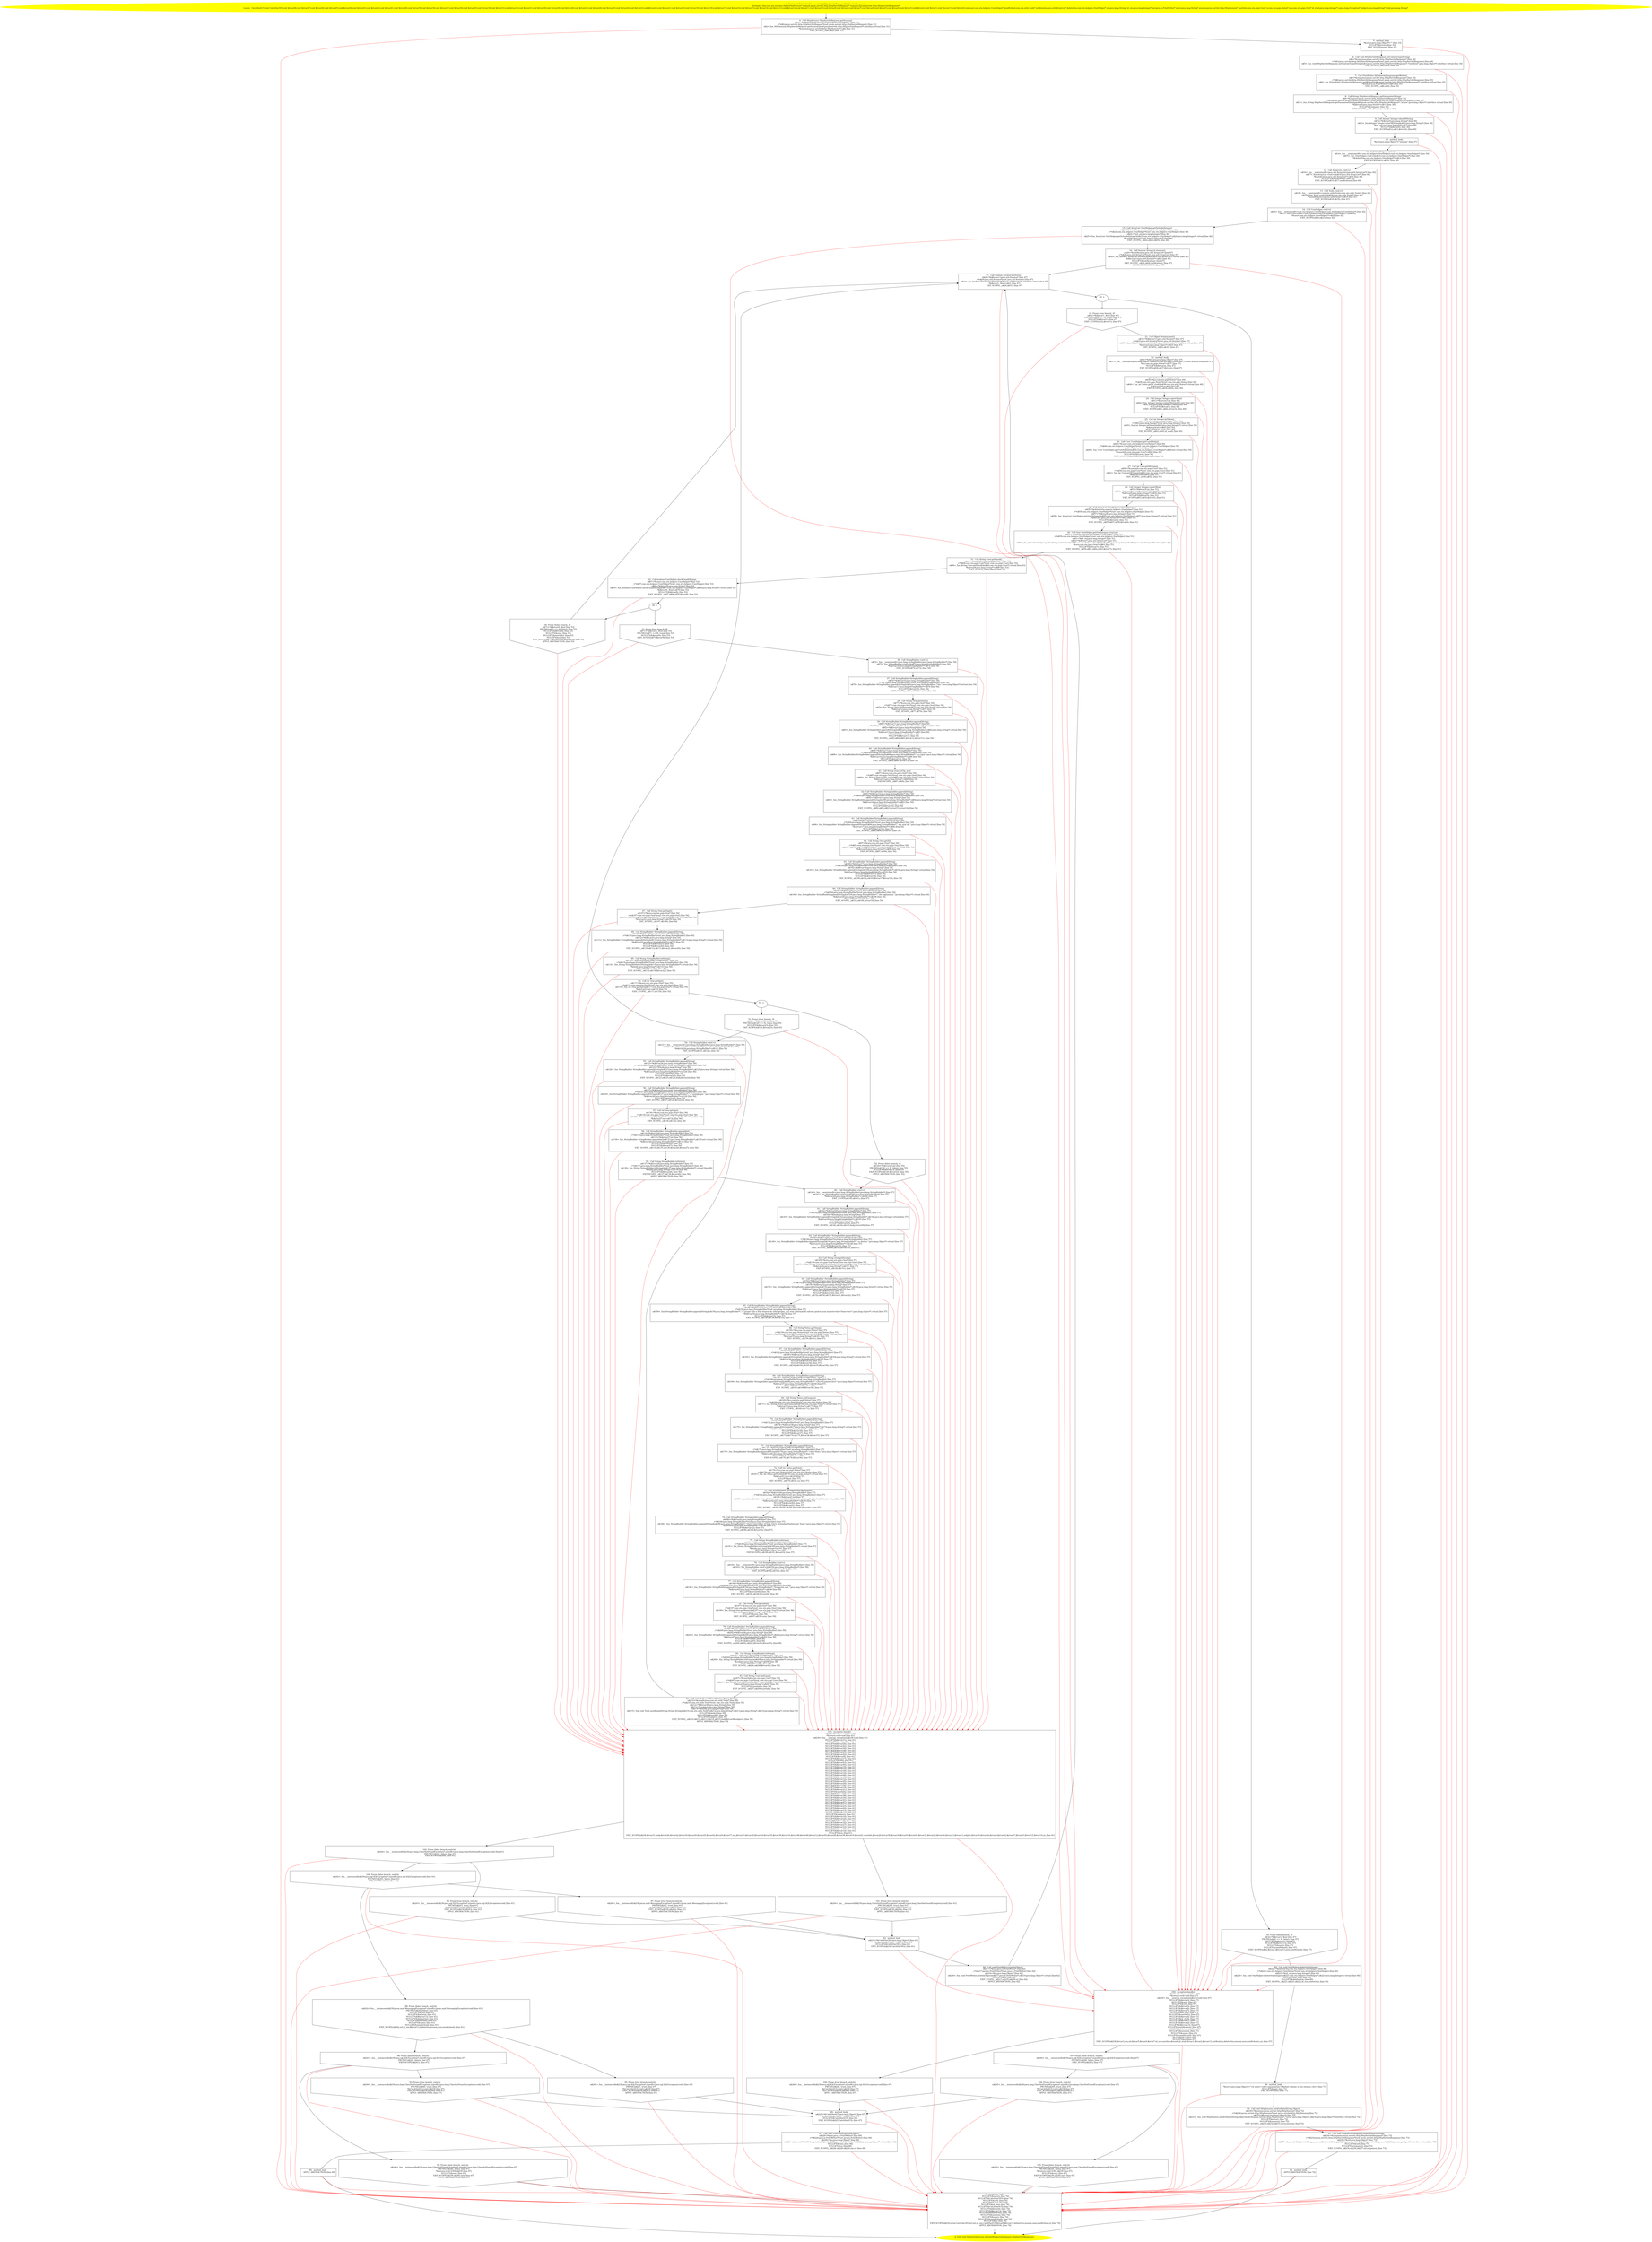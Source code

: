 /* @generated */
digraph cfg {
"com.stn.servlets.DeleteOraProcess.doGet(javax.servlet.http.HttpServletRequest,javax.servlet.http.Htt.46875caa398978f662b99186a9e7d1f8_1" [label="1: Start void DeleteOraProcess.doGet(HttpServletRequest,HttpServletResponse)\nFormals:  this:com.stn.servlets.DeleteOraProcess* request:javax.servlet.http.HttpServletRequest* response:javax.servlet.http.HttpServletResponse*\nLocals:  CatchVar415:void CatchVar393:void $irvar48:void $irvar47:void $irvar46:void $irvar45:void $irvar44:void $irvar43:void $irvar42:void $irvar41:void $irvar40:void $irvar39:void $irvar38:void $irvar37:void $irvar36:void $irvar35:void $irvar34:void $irvar33:void $irvar32:void $irvar31:void $irvar30:void $irvar29:void $irvar28:void $irvar27:void $irvar26:void $irvar25:void $irvar24:void $irvar23:void $irvar22:void $irvar21:void $irvar20:void $irvar19:void $irvar18:void $irvar17:void $irvar16:void $irvar15:void $irvar14:void $irvar13:void $irvar12:void $irvar11:void $irvar10:void $irvar9:void $irvar8:void $irvar7:void $irvar6:void $irvar5:void $irvar4:void $irvar3:void $irvar2:void $irvar1:void $bcvar13:void $irvar0:void user:com.stn.helpers.UserHelper* sendSchool:com.stn.utils.Tools* notification:java.util.ArrayList* deleteOra:com.stn.helpers.OrarHelper* url:java.lang.String* id_ora:java.lang.Integer* out:java.io.PrintWriter* error:java.lang.String* session:javax.servlet.http.HttpSession* userInfo:com.stn.pojo.User* n:com.stn.pojo.Notes* ora:com.stn.pojo.Orar* id_stud:java.lang.Integer* e:java.lang.Exception* subject:java.lang.String* body:java.lang.String* \n  " color=yellow style=filled]
	

	 "com.stn.servlets.DeleteOraProcess.doGet(javax.servlet.http.HttpServletRequest,javax.servlet.http.Htt.46875caa398978f662b99186a9e7d1f8_1" -> "com.stn.servlets.DeleteOraProcess.doGet(javax.servlet.http.HttpServletRequest,javax.servlet.http.Htt.46875caa398978f662b99186a9e7d1f8_4" ;
"com.stn.servlets.DeleteOraProcess.doGet(javax.servlet.http.HttpServletRequest,javax.servlet.http.Htt.46875caa398978f662b99186a9e7d1f8_2" [label="2: Exit void DeleteOraProcess.doGet(HttpServletRequest,HttpServletResponse) \n  " color=yellow style=filled]
	

"com.stn.servlets.DeleteOraProcess.doGet(javax.servlet.http.HttpServletRequest,javax.servlet.http.Htt.46875caa398978f662b99186a9e7d1f8_3" [label="3:  exceptions sink \n   NULLIFY(&error); [line 74]\n  NULLIFY(&CatchVar393); [line 74]\n  NULLIFY(&url); [line 74]\n  NULLIFY(&out); [line 74]\n  NULLIFY(&id_ora); [line 74]\n  NULLIFY(&CatchVar415); [line 74]\n  NULLIFY(&$irvar0); [line 74]\n  NULLIFY(&$bcvar13); [line 74]\n  NULLIFY(&deleteOra); [line 74]\n  NULLIFY(&session); [line 74]\n  NULLIFY(&user); [line 74]\n  NULLIFY(&sendSchool); [line 74]\n  NULLIFY(&e); [line 74]\n  EXIT_SCOPE(n$239,error,CatchVar393,url,out,id_ora,CatchVar415,$irvar0,$bcvar13,deleteOra,session,user,sendSchool,e); [line 74]\n  APPLY_ABSTRACTION; [line 74]\n " shape="box"]
	

	 "com.stn.servlets.DeleteOraProcess.doGet(javax.servlet.http.HttpServletRequest,javax.servlet.http.Htt.46875caa398978f662b99186a9e7d1f8_3" -> "com.stn.servlets.DeleteOraProcess.doGet(javax.servlet.http.HttpServletRequest,javax.servlet.http.Htt.46875caa398978f662b99186a9e7d1f8_2" ;
"com.stn.servlets.DeleteOraProcess.doGet(javax.servlet.http.HttpServletRequest,javax.servlet.http.Htt.46875caa398978f662b99186a9e7d1f8_4" [label="4:  Call HttpSession HttpServletRequest.getSession() \n   n$0=*&request:javax.servlet.http.HttpServletRequest* [line 31]\n  _=*n$0:javax.servlet.http.HttpServletRequest*(root javax.servlet.http.HttpServletRequest) [line 31]\n  n$2=_fun_HttpSession HttpServletRequest.getSession()(n$0:javax.servlet.http.HttpServletRequest*) interface virtual [line 31]\n  *&session:javax.servlet.http.HttpSession*=n$2 [line 31]\n  EXIT_SCOPE(_,n$0,n$2); [line 31]\n " shape="box"]
	

	 "com.stn.servlets.DeleteOraProcess.doGet(javax.servlet.http.HttpServletRequest,javax.servlet.http.Htt.46875caa398978f662b99186a9e7d1f8_4" -> "com.stn.servlets.DeleteOraProcess.doGet(javax.servlet.http.HttpServletRequest,javax.servlet.http.Htt.46875caa398978f662b99186a9e7d1f8_5" ;
	 "com.stn.servlets.DeleteOraProcess.doGet(javax.servlet.http.HttpServletRequest,javax.servlet.http.Htt.46875caa398978f662b99186a9e7d1f8_4" -> "com.stn.servlets.DeleteOraProcess.doGet(javax.servlet.http.HttpServletRequest,javax.servlet.http.Htt.46875caa398978f662b99186a9e7d1f8_3" [color="red" ];
"com.stn.servlets.DeleteOraProcess.doGet(javax.servlet.http.HttpServletRequest,javax.servlet.http.Htt.46875caa398978f662b99186a9e7d1f8_5" [label="5:  method_body \n   *&error:java.lang.Object*=\"\" [line 33]\n  NULLIFY(&error); [line 33]\n  EXIT_SCOPE(error); [line 33]\n " shape="box"]
	

	 "com.stn.servlets.DeleteOraProcess.doGet(javax.servlet.http.HttpServletRequest,javax.servlet.http.Htt.46875caa398978f662b99186a9e7d1f8_5" -> "com.stn.servlets.DeleteOraProcess.doGet(javax.servlet.http.HttpServletRequest,javax.servlet.http.Htt.46875caa398978f662b99186a9e7d1f8_6" ;
	 "com.stn.servlets.DeleteOraProcess.doGet(javax.servlet.http.HttpServletRequest,javax.servlet.http.Htt.46875caa398978f662b99186a9e7d1f8_5" -> "com.stn.servlets.DeleteOraProcess.doGet(javax.servlet.http.HttpServletRequest,javax.servlet.http.Htt.46875caa398978f662b99186a9e7d1f8_3" [color="red" ];
"com.stn.servlets.DeleteOraProcess.doGet(javax.servlet.http.HttpServletRequest,javax.servlet.http.Htt.46875caa398978f662b99186a9e7d1f8_6" [label="6:  Call void HttpServletResponse.setContentType(String) \n   n$3=*&response:javax.servlet.http.HttpServletResponse* [line 34]\n  _=*n$3:javax.servlet.http.HttpServletResponse*(root javax.servlet.http.HttpServletResponse) [line 34]\n  n$5=_fun_void HttpServletResponse.setContentType(String)(n$3:javax.servlet.http.HttpServletResponse*,\"text/html\":java.lang.Object*) interface virtual [line 34]\n  EXIT_SCOPE(_,n$3,n$5); [line 34]\n " shape="box"]
	

	 "com.stn.servlets.DeleteOraProcess.doGet(javax.servlet.http.HttpServletRequest,javax.servlet.http.Htt.46875caa398978f662b99186a9e7d1f8_6" -> "com.stn.servlets.DeleteOraProcess.doGet(javax.servlet.http.HttpServletRequest,javax.servlet.http.Htt.46875caa398978f662b99186a9e7d1f8_7" ;
	 "com.stn.servlets.DeleteOraProcess.doGet(javax.servlet.http.HttpServletRequest,javax.servlet.http.Htt.46875caa398978f662b99186a9e7d1f8_6" -> "com.stn.servlets.DeleteOraProcess.doGet(javax.servlet.http.HttpServletRequest,javax.servlet.http.Htt.46875caa398978f662b99186a9e7d1f8_3" [color="red" ];
"com.stn.servlets.DeleteOraProcess.doGet(javax.servlet.http.HttpServletRequest,javax.servlet.http.Htt.46875caa398978f662b99186a9e7d1f8_7" [label="7:  Call PrintWriter HttpServletResponse.getWriter() \n   n$6=*&response:javax.servlet.http.HttpServletResponse* [line 35]\n  _=*n$6:javax.servlet.http.HttpServletResponse*(root javax.servlet.http.HttpServletResponse) [line 35]\n  n$8=_fun_PrintWriter HttpServletResponse.getWriter()(n$6:javax.servlet.http.HttpServletResponse*) interface virtual [line 35]\n  *&out:java.io.PrintWriter*=n$8 [line 35]\n  EXIT_SCOPE(_,n$6,n$8); [line 35]\n " shape="box"]
	

	 "com.stn.servlets.DeleteOraProcess.doGet(javax.servlet.http.HttpServletRequest,javax.servlet.http.Htt.46875caa398978f662b99186a9e7d1f8_7" -> "com.stn.servlets.DeleteOraProcess.doGet(javax.servlet.http.HttpServletRequest,javax.servlet.http.Htt.46875caa398978f662b99186a9e7d1f8_8" ;
	 "com.stn.servlets.DeleteOraProcess.doGet(javax.servlet.http.HttpServletRequest,javax.servlet.http.Htt.46875caa398978f662b99186a9e7d1f8_7" -> "com.stn.servlets.DeleteOraProcess.doGet(javax.servlet.http.HttpServletRequest,javax.servlet.http.Htt.46875caa398978f662b99186a9e7d1f8_3" [color="red" ];
"com.stn.servlets.DeleteOraProcess.doGet(javax.servlet.http.HttpServletRequest,javax.servlet.http.Htt.46875caa398978f662b99186a9e7d1f8_8" [label="8:  Call String HttpServletRequest.getParameter(String) \n   n$9=*&request:javax.servlet.http.HttpServletRequest* [line 36]\n  _=*n$9:javax.servlet.http.HttpServletRequest*(root javax.servlet.http.HttpServletRequest) [line 36]\n  n$11=_fun_String HttpServletRequest.getParameter(String)(n$9:javax.servlet.http.HttpServletRequest*,\"id_ora\":java.lang.Object*) interface virtual [line 36]\n  *&$irvar0:java.lang.String*=n$11 [line 36]\n  NULLIFY(&request); [line 36]\n  EXIT_SCOPE(_,n$9,n$11,request); [line 36]\n " shape="box"]
	

	 "com.stn.servlets.DeleteOraProcess.doGet(javax.servlet.http.HttpServletRequest,javax.servlet.http.Htt.46875caa398978f662b99186a9e7d1f8_8" -> "com.stn.servlets.DeleteOraProcess.doGet(javax.servlet.http.HttpServletRequest,javax.servlet.http.Htt.46875caa398978f662b99186a9e7d1f8_9" ;
	 "com.stn.servlets.DeleteOraProcess.doGet(javax.servlet.http.HttpServletRequest,javax.servlet.http.Htt.46875caa398978f662b99186a9e7d1f8_8" -> "com.stn.servlets.DeleteOraProcess.doGet(javax.servlet.http.HttpServletRequest,javax.servlet.http.Htt.46875caa398978f662b99186a9e7d1f8_3" [color="red" ];
"com.stn.servlets.DeleteOraProcess.doGet(javax.servlet.http.HttpServletRequest,javax.servlet.http.Htt.46875caa398978f662b99186a9e7d1f8_9" [label="9:  Call Integer Integer.valueOf(String) \n   n$12=*&$irvar0:java.lang.String* [line 36]\n  n$13=_fun_Integer Integer.valueOf(String)(n$12:java.lang.String*) [line 36]\n  *&id_ora:java.lang.Integer*=n$13 [line 36]\n  NULLIFY(&$irvar0); [line 36]\n  EXIT_SCOPE(n$12,n$13,$irvar0); [line 36]\n " shape="box"]
	

	 "com.stn.servlets.DeleteOraProcess.doGet(javax.servlet.http.HttpServletRequest,javax.servlet.http.Htt.46875caa398978f662b99186a9e7d1f8_9" -> "com.stn.servlets.DeleteOraProcess.doGet(javax.servlet.http.HttpServletRequest,javax.servlet.http.Htt.46875caa398978f662b99186a9e7d1f8_10" ;
	 "com.stn.servlets.DeleteOraProcess.doGet(javax.servlet.http.HttpServletRequest,javax.servlet.http.Htt.46875caa398978f662b99186a9e7d1f8_9" -> "com.stn.servlets.DeleteOraProcess.doGet(javax.servlet.http.HttpServletRequest,javax.servlet.http.Htt.46875caa398978f662b99186a9e7d1f8_3" [color="red" ];
"com.stn.servlets.DeleteOraProcess.doGet(javax.servlet.http.HttpServletRequest,javax.servlet.http.Htt.46875caa398978f662b99186a9e7d1f8_10" [label="10:  method_body \n   *&url:java.lang.Object*=\"orar.jsp\" [line 37]\n " shape="box"]
	

	 "com.stn.servlets.DeleteOraProcess.doGet(javax.servlet.http.HttpServletRequest,javax.servlet.http.Htt.46875caa398978f662b99186a9e7d1f8_10" -> "com.stn.servlets.DeleteOraProcess.doGet(javax.servlet.http.HttpServletRequest,javax.servlet.http.Htt.46875caa398978f662b99186a9e7d1f8_11" ;
	 "com.stn.servlets.DeleteOraProcess.doGet(javax.servlet.http.HttpServletRequest,javax.servlet.http.Htt.46875caa398978f662b99186a9e7d1f8_10" -> "com.stn.servlets.DeleteOraProcess.doGet(javax.servlet.http.HttpServletRequest,javax.servlet.http.Htt.46875caa398978f662b99186a9e7d1f8_3" [color="red" ];
"com.stn.servlets.DeleteOraProcess.doGet(javax.servlet.http.HttpServletRequest,javax.servlet.http.Htt.46875caa398978f662b99186a9e7d1f8_11" [label="11:  Call OrarHelper.<init>() \n   n$14=_fun___new(sizeof(t=com.stn.helpers.OrarHelper):com.stn.helpers.OrarHelper*) [line 39]\n  n$15=_fun_OrarHelper.<init>()(n$14:com.stn.helpers.OrarHelper*) [line 39]\n  *&deleteOra:com.stn.helpers.OrarHelper*=n$14 [line 39]\n  EXIT_SCOPE(n$14,n$15); [line 39]\n " shape="box"]
	

	 "com.stn.servlets.DeleteOraProcess.doGet(javax.servlet.http.HttpServletRequest,javax.servlet.http.Htt.46875caa398978f662b99186a9e7d1f8_11" -> "com.stn.servlets.DeleteOraProcess.doGet(javax.servlet.http.HttpServletRequest,javax.servlet.http.Htt.46875caa398978f662b99186a9e7d1f8_12" ;
	 "com.stn.servlets.DeleteOraProcess.doGet(javax.servlet.http.HttpServletRequest,javax.servlet.http.Htt.46875caa398978f662b99186a9e7d1f8_11" -> "com.stn.servlets.DeleteOraProcess.doGet(javax.servlet.http.HttpServletRequest,javax.servlet.http.Htt.46875caa398978f662b99186a9e7d1f8_3" [color="red" ];
"com.stn.servlets.DeleteOraProcess.doGet(javax.servlet.http.HttpServletRequest,javax.servlet.http.Htt.46875caa398978f662b99186a9e7d1f8_12" [label="12:  Call ArrayList.<init>() \n   n$16=_fun___new(sizeof(t=java.util.ArrayList):java.util.ArrayList*) [line 40]\n  n$17=_fun_ArrayList.<init>()(n$16:java.util.ArrayList*) [line 40]\n  *&notification:java.util.ArrayList*=n$16 [line 40]\n  NULLIFY(&notification); [line 40]\n  EXIT_SCOPE(n$16,n$17,notification); [line 40]\n " shape="box"]
	

	 "com.stn.servlets.DeleteOraProcess.doGet(javax.servlet.http.HttpServletRequest,javax.servlet.http.Htt.46875caa398978f662b99186a9e7d1f8_12" -> "com.stn.servlets.DeleteOraProcess.doGet(javax.servlet.http.HttpServletRequest,javax.servlet.http.Htt.46875caa398978f662b99186a9e7d1f8_13" ;
	 "com.stn.servlets.DeleteOraProcess.doGet(javax.servlet.http.HttpServletRequest,javax.servlet.http.Htt.46875caa398978f662b99186a9e7d1f8_12" -> "com.stn.servlets.DeleteOraProcess.doGet(javax.servlet.http.HttpServletRequest,javax.servlet.http.Htt.46875caa398978f662b99186a9e7d1f8_3" [color="red" ];
"com.stn.servlets.DeleteOraProcess.doGet(javax.servlet.http.HttpServletRequest,javax.servlet.http.Htt.46875caa398978f662b99186a9e7d1f8_13" [label="13:  Call Tools.<init>() \n   n$18=_fun___new(sizeof(t=com.stn.utils.Tools):com.stn.utils.Tools*) [line 41]\n  n$19=_fun_Tools.<init>()(n$18:com.stn.utils.Tools*) [line 41]\n  *&sendSchool:com.stn.utils.Tools*=n$18 [line 41]\n  EXIT_SCOPE(n$18,n$19); [line 41]\n " shape="box"]
	

	 "com.stn.servlets.DeleteOraProcess.doGet(javax.servlet.http.HttpServletRequest,javax.servlet.http.Htt.46875caa398978f662b99186a9e7d1f8_13" -> "com.stn.servlets.DeleteOraProcess.doGet(javax.servlet.http.HttpServletRequest,javax.servlet.http.Htt.46875caa398978f662b99186a9e7d1f8_14" ;
	 "com.stn.servlets.DeleteOraProcess.doGet(javax.servlet.http.HttpServletRequest,javax.servlet.http.Htt.46875caa398978f662b99186a9e7d1f8_13" -> "com.stn.servlets.DeleteOraProcess.doGet(javax.servlet.http.HttpServletRequest,javax.servlet.http.Htt.46875caa398978f662b99186a9e7d1f8_3" [color="red" ];
"com.stn.servlets.DeleteOraProcess.doGet(javax.servlet.http.HttpServletRequest,javax.servlet.http.Htt.46875caa398978f662b99186a9e7d1f8_14" [label="14:  Call UserHelper.<init>() \n   n$20=_fun___new(sizeof(t=com.stn.helpers.UserHelper):com.stn.helpers.UserHelper*) [line 42]\n  n$21=_fun_UserHelper.<init>()(n$20:com.stn.helpers.UserHelper*) [line 42]\n  *&user:com.stn.helpers.UserHelper*=n$20 [line 42]\n  EXIT_SCOPE(n$20,n$21); [line 42]\n " shape="box"]
	

	 "com.stn.servlets.DeleteOraProcess.doGet(javax.servlet.http.HttpServletRequest,javax.servlet.http.Htt.46875caa398978f662b99186a9e7d1f8_14" -> "com.stn.servlets.DeleteOraProcess.doGet(javax.servlet.http.HttpServletRequest,javax.servlet.http.Htt.46875caa398978f662b99186a9e7d1f8_15" ;
	 "com.stn.servlets.DeleteOraProcess.doGet(javax.servlet.http.HttpServletRequest,javax.servlet.http.Htt.46875caa398978f662b99186a9e7d1f8_14" -> "com.stn.servlets.DeleteOraProcess.doGet(javax.servlet.http.HttpServletRequest,javax.servlet.http.Htt.46875caa398978f662b99186a9e7d1f8_3" [color="red" ];
"com.stn.servlets.DeleteOraProcess.doGet(javax.servlet.http.HttpServletRequest,javax.servlet.http.Htt.46875caa398978f662b99186a9e7d1f8_15" [label="15:  Call ArrayList OrarHelper.getSchools(Integer) \n   n$22=*&deleteOra:com.stn.helpers.OrarHelper* [line 46]\n  _=*n$22:com.stn.helpers.OrarHelper*(root com.stn.helpers.OrarHelper) [line 46]\n  n$24=*&id_ora:java.lang.Integer* [line 46]\n  n$25=_fun_ArrayList OrarHelper.getSchools(Integer)(n$22:com.stn.helpers.OrarHelper*,n$24:java.lang.Integer*) virtual [line 46]\n  *&notification:java.util.ArrayList*=n$25 [line 46]\n  EXIT_SCOPE(_,n$22,n$24,n$25); [line 46]\n " shape="box"]
	

	 "com.stn.servlets.DeleteOraProcess.doGet(javax.servlet.http.HttpServletRequest,javax.servlet.http.Htt.46875caa398978f662b99186a9e7d1f8_15" -> "com.stn.servlets.DeleteOraProcess.doGet(javax.servlet.http.HttpServletRequest,javax.servlet.http.Htt.46875caa398978f662b99186a9e7d1f8_16" ;
	 "com.stn.servlets.DeleteOraProcess.doGet(javax.servlet.http.HttpServletRequest,javax.servlet.http.Htt.46875caa398978f662b99186a9e7d1f8_15" -> "com.stn.servlets.DeleteOraProcess.doGet(javax.servlet.http.HttpServletRequest,javax.servlet.http.Htt.46875caa398978f662b99186a9e7d1f8_108" [color="red" ];
"com.stn.servlets.DeleteOraProcess.doGet(javax.servlet.http.HttpServletRequest,javax.servlet.http.Htt.46875caa398978f662b99186a9e7d1f8_16" [label="16:  Call Iterator ArrayList.iterator() \n   n$26=*&notification:java.util.ArrayList* [line 47]\n  _=*n$26:java.util.ArrayList*(root java.util.ArrayList) [line 47]\n  n$28=_fun_Iterator ArrayList.iterator()(n$26:java.util.ArrayList*) virtual [line 47]\n  *&$bcvar13:java.util.Iterator*=n$28 [line 47]\n  NULLIFY(&notification); [line 47]\n  EXIT_SCOPE(_,n$26,n$28,notification); [line 47]\n  APPLY_ABSTRACTION; [line 47]\n " shape="box"]
	

	 "com.stn.servlets.DeleteOraProcess.doGet(javax.servlet.http.HttpServletRequest,javax.servlet.http.Htt.46875caa398978f662b99186a9e7d1f8_16" -> "com.stn.servlets.DeleteOraProcess.doGet(javax.servlet.http.HttpServletRequest,javax.servlet.http.Htt.46875caa398978f662b99186a9e7d1f8_17" ;
	 "com.stn.servlets.DeleteOraProcess.doGet(javax.servlet.http.HttpServletRequest,javax.servlet.http.Htt.46875caa398978f662b99186a9e7d1f8_16" -> "com.stn.servlets.DeleteOraProcess.doGet(javax.servlet.http.HttpServletRequest,javax.servlet.http.Htt.46875caa398978f662b99186a9e7d1f8_108" [color="red" ];
"com.stn.servlets.DeleteOraProcess.doGet(javax.servlet.http.HttpServletRequest,javax.servlet.http.Htt.46875caa398978f662b99186a9e7d1f8_17" [label="17:  Call boolean Iterator.hasNext() \n   n$29=*&$bcvar13:java.util.Iterator* [line 47]\n  _=*n$29:java.util.Iterator*(root java.util.Iterator) [line 47]\n  n$31=_fun_boolean Iterator.hasNext()(n$29:java.util.Iterator*) interface virtual [line 47]\n  *&$irvar1:_Bool=n$31 [line 47]\n  EXIT_SCOPE(_,n$29,n$31); [line 47]\n " shape="box"]
	

	 "com.stn.servlets.DeleteOraProcess.doGet(javax.servlet.http.HttpServletRequest,javax.servlet.http.Htt.46875caa398978f662b99186a9e7d1f8_17" -> "com.stn.servlets.DeleteOraProcess.doGet(javax.servlet.http.HttpServletRequest,javax.servlet.http.Htt.46875caa398978f662b99186a9e7d1f8_20" ;
	 "com.stn.servlets.DeleteOraProcess.doGet(javax.servlet.http.HttpServletRequest,javax.servlet.http.Htt.46875caa398978f662b99186a9e7d1f8_17" -> "com.stn.servlets.DeleteOraProcess.doGet(javax.servlet.http.HttpServletRequest,javax.servlet.http.Htt.46875caa398978f662b99186a9e7d1f8_108" [color="red" ];
"com.stn.servlets.DeleteOraProcess.doGet(javax.servlet.http.HttpServletRequest,javax.servlet.http.Htt.46875caa398978f662b99186a9e7d1f8_18" [label="18: Prune (true branch, if) \n   n$32=*&$irvar1:_Bool [line 47]\n  PRUNE(!(n$32 == 0), true); [line 47]\n  NULLIFY(&$irvar1); [line 47]\n  EXIT_SCOPE(n$32,$irvar1); [line 47]\n " shape="invhouse"]
	

	 "com.stn.servlets.DeleteOraProcess.doGet(javax.servlet.http.HttpServletRequest,javax.servlet.http.Htt.46875caa398978f662b99186a9e7d1f8_18" -> "com.stn.servlets.DeleteOraProcess.doGet(javax.servlet.http.HttpServletRequest,javax.servlet.http.Htt.46875caa398978f662b99186a9e7d1f8_21" ;
	 "com.stn.servlets.DeleteOraProcess.doGet(javax.servlet.http.HttpServletRequest,javax.servlet.http.Htt.46875caa398978f662b99186a9e7d1f8_18" -> "com.stn.servlets.DeleteOraProcess.doGet(javax.servlet.http.HttpServletRequest,javax.servlet.http.Htt.46875caa398978f662b99186a9e7d1f8_108" [color="red" ];
"com.stn.servlets.DeleteOraProcess.doGet(javax.servlet.http.HttpServletRequest,javax.servlet.http.Htt.46875caa398978f662b99186a9e7d1f8_19" [label="19: Prune (false branch, if) \n   n$32=*&$irvar1:_Bool [line 47]\n  PRUNE((n$32 == 0), false); [line 47]\n  NULLIFY(&$irvar1); [line 47]\n  NULLIFY(&$bcvar13); [line 47]\n  NULLIFY(&user); [line 47]\n  NULLIFY(&sendSchool); [line 47]\n  EXIT_SCOPE(n$32,$irvar1,$bcvar13,user,sendSchool); [line 47]\n " shape="invhouse"]
	

	 "com.stn.servlets.DeleteOraProcess.doGet(javax.servlet.http.HttpServletRequest,javax.servlet.http.Htt.46875caa398978f662b99186a9e7d1f8_19" -> "com.stn.servlets.DeleteOraProcess.doGet(javax.servlet.http.HttpServletRequest,javax.servlet.http.Htt.46875caa398978f662b99186a9e7d1f8_85" ;
	 "com.stn.servlets.DeleteOraProcess.doGet(javax.servlet.http.HttpServletRequest,javax.servlet.http.Htt.46875caa398978f662b99186a9e7d1f8_19" -> "com.stn.servlets.DeleteOraProcess.doGet(javax.servlet.http.HttpServletRequest,javax.servlet.http.Htt.46875caa398978f662b99186a9e7d1f8_108" [color="red" ];
"com.stn.servlets.DeleteOraProcess.doGet(javax.servlet.http.HttpServletRequest,javax.servlet.http.Htt.46875caa398978f662b99186a9e7d1f8_20" [label="20: + \n  " ]
	

	 "com.stn.servlets.DeleteOraProcess.doGet(javax.servlet.http.HttpServletRequest,javax.servlet.http.Htt.46875caa398978f662b99186a9e7d1f8_20" -> "com.stn.servlets.DeleteOraProcess.doGet(javax.servlet.http.HttpServletRequest,javax.servlet.http.Htt.46875caa398978f662b99186a9e7d1f8_18" ;
	 "com.stn.servlets.DeleteOraProcess.doGet(javax.servlet.http.HttpServletRequest,javax.servlet.http.Htt.46875caa398978f662b99186a9e7d1f8_20" -> "com.stn.servlets.DeleteOraProcess.doGet(javax.servlet.http.HttpServletRequest,javax.servlet.http.Htt.46875caa398978f662b99186a9e7d1f8_19" ;
"com.stn.servlets.DeleteOraProcess.doGet(javax.servlet.http.HttpServletRequest,javax.servlet.http.Htt.46875caa398978f662b99186a9e7d1f8_21" [label="21:  Call Object Iterator.next() \n   n$33=*&$bcvar13:java.util.Iterator* [line 47]\n  _=*n$33:java.util.Iterator*(root java.util.Iterator) [line 47]\n  n$35=_fun_Object Iterator.next()(n$33:java.util.Iterator*) interface virtual [line 47]\n  *&$irvar2:java.lang.Object*=n$35 [line 47]\n  EXIT_SCOPE(_,n$33,n$35); [line 47]\n " shape="box"]
	

	 "com.stn.servlets.DeleteOraProcess.doGet(javax.servlet.http.HttpServletRequest,javax.servlet.http.Htt.46875caa398978f662b99186a9e7d1f8_21" -> "com.stn.servlets.DeleteOraProcess.doGet(javax.servlet.http.HttpServletRequest,javax.servlet.http.Htt.46875caa398978f662b99186a9e7d1f8_22" ;
	 "com.stn.servlets.DeleteOraProcess.doGet(javax.servlet.http.HttpServletRequest,javax.servlet.http.Htt.46875caa398978f662b99186a9e7d1f8_21" -> "com.stn.servlets.DeleteOraProcess.doGet(javax.servlet.http.HttpServletRequest,javax.servlet.http.Htt.46875caa398978f662b99186a9e7d1f8_108" [color="red" ];
"com.stn.servlets.DeleteOraProcess.doGet(javax.servlet.http.HttpServletRequest,javax.servlet.http.Htt.46875caa398978f662b99186a9e7d1f8_22" [label="22:  method_body \n   n$36=*&$irvar2:java.lang.Object* [line 47]\n  n$37=_fun___cast(n$36:java.lang.Object*,sizeof(t=com.stn.pojo.Notes;sub_t=( sub )(cast)):void) [line 47]\n  *&n:com.stn.pojo.Notes*=n$37 [line 47]\n  NULLIFY(&$irvar2); [line 47]\n  EXIT_SCOPE(n$36,n$37,$irvar2); [line 47]\n " shape="box"]
	

	 "com.stn.servlets.DeleteOraProcess.doGet(javax.servlet.http.HttpServletRequest,javax.servlet.http.Htt.46875caa398978f662b99186a9e7d1f8_22" -> "com.stn.servlets.DeleteOraProcess.doGet(javax.servlet.http.HttpServletRequest,javax.servlet.http.Htt.46875caa398978f662b99186a9e7d1f8_23" ;
	 "com.stn.servlets.DeleteOraProcess.doGet(javax.servlet.http.HttpServletRequest,javax.servlet.http.Htt.46875caa398978f662b99186a9e7d1f8_22" -> "com.stn.servlets.DeleteOraProcess.doGet(javax.servlet.http.HttpServletRequest,javax.servlet.http.Htt.46875caa398978f662b99186a9e7d1f8_108" [color="red" ];
"com.stn.servlets.DeleteOraProcess.doGet(javax.servlet.http.HttpServletRequest,javax.servlet.http.Htt.46875caa398978f662b99186a9e7d1f8_23" [label="23:  Call int Notes.getId_stud() \n   n$38=*&n:com.stn.pojo.Notes* [line 49]\n  _=*n$38:com.stn.pojo.Notes*(root com.stn.pojo.Notes) [line 49]\n  n$40=_fun_int Notes.getId_stud()(n$38:com.stn.pojo.Notes*) virtual [line 49]\n  *&$irvar3:int=n$40 [line 49]\n  EXIT_SCOPE(_,n$38,n$40); [line 49]\n " shape="box"]
	

	 "com.stn.servlets.DeleteOraProcess.doGet(javax.servlet.http.HttpServletRequest,javax.servlet.http.Htt.46875caa398978f662b99186a9e7d1f8_23" -> "com.stn.servlets.DeleteOraProcess.doGet(javax.servlet.http.HttpServletRequest,javax.servlet.http.Htt.46875caa398978f662b99186a9e7d1f8_24" ;
	 "com.stn.servlets.DeleteOraProcess.doGet(javax.servlet.http.HttpServletRequest,javax.servlet.http.Htt.46875caa398978f662b99186a9e7d1f8_23" -> "com.stn.servlets.DeleteOraProcess.doGet(javax.servlet.http.HttpServletRequest,javax.servlet.http.Htt.46875caa398978f662b99186a9e7d1f8_108" [color="red" ];
"com.stn.servlets.DeleteOraProcess.doGet(javax.servlet.http.HttpServletRequest,javax.servlet.http.Htt.46875caa398978f662b99186a9e7d1f8_24" [label="24:  Call Integer Integer.valueOf(int) \n   n$41=*&$irvar3:int [line 49]\n  n$42=_fun_Integer Integer.valueOf(int)(n$41:int) [line 49]\n  *&id_stud:java.lang.Integer*=n$42 [line 49]\n  NULLIFY(&$irvar3); [line 49]\n  EXIT_SCOPE(n$41,n$42,$irvar3); [line 49]\n " shape="box"]
	

	 "com.stn.servlets.DeleteOraProcess.doGet(javax.servlet.http.HttpServletRequest,javax.servlet.http.Htt.46875caa398978f662b99186a9e7d1f8_24" -> "com.stn.servlets.DeleteOraProcess.doGet(javax.servlet.http.HttpServletRequest,javax.servlet.http.Htt.46875caa398978f662b99186a9e7d1f8_25" ;
	 "com.stn.servlets.DeleteOraProcess.doGet(javax.servlet.http.HttpServletRequest,javax.servlet.http.Htt.46875caa398978f662b99186a9e7d1f8_24" -> "com.stn.servlets.DeleteOraProcess.doGet(javax.servlet.http.HttpServletRequest,javax.servlet.http.Htt.46875caa398978f662b99186a9e7d1f8_108" [color="red" ];
"com.stn.servlets.DeleteOraProcess.doGet(javax.servlet.http.HttpServletRequest,javax.servlet.http.Htt.46875caa398978f662b99186a9e7d1f8_25" [label="25:  Call int Integer.intValue() \n   n$43=*&id_stud:java.lang.Integer* [line 50]\n  _=*n$43:java.lang.Integer*(root java.lang.Integer) [line 50]\n  n$45=_fun_int Integer.intValue()(n$43:java.lang.Integer*) virtual [line 50]\n  *&$irvar4:int=n$45 [line 50]\n  NULLIFY(&id_stud); [line 50]\n  EXIT_SCOPE(_,n$43,n$45,id_stud); [line 50]\n " shape="box"]
	

	 "com.stn.servlets.DeleteOraProcess.doGet(javax.servlet.http.HttpServletRequest,javax.servlet.http.Htt.46875caa398978f662b99186a9e7d1f8_25" -> "com.stn.servlets.DeleteOraProcess.doGet(javax.servlet.http.HttpServletRequest,javax.servlet.http.Htt.46875caa398978f662b99186a9e7d1f8_26" ;
	 "com.stn.servlets.DeleteOraProcess.doGet(javax.servlet.http.HttpServletRequest,javax.servlet.http.Htt.46875caa398978f662b99186a9e7d1f8_25" -> "com.stn.servlets.DeleteOraProcess.doGet(javax.servlet.http.HttpServletRequest,javax.servlet.http.Htt.46875caa398978f662b99186a9e7d1f8_108" [color="red" ];
"com.stn.servlets.DeleteOraProcess.doGet(javax.servlet.http.HttpServletRequest,javax.servlet.http.Htt.46875caa398978f662b99186a9e7d1f8_26" [label="26:  Call User UserHelper.getUserInfo(int) \n   n$46=*&user:com.stn.helpers.UserHelper* [line 50]\n  _=*n$46:com.stn.helpers.UserHelper*(root com.stn.helpers.UserHelper) [line 50]\n  n$48=*&$irvar4:int [line 50]\n  n$49=_fun_User UserHelper.getUserInfo(int)(n$46:com.stn.helpers.UserHelper*,n$48:int) virtual [line 50]\n  *&userInfo:com.stn.pojo.User*=n$49 [line 50]\n  NULLIFY(&$irvar4); [line 50]\n  EXIT_SCOPE(_,n$46,n$48,n$49,$irvar4); [line 50]\n " shape="box"]
	

	 "com.stn.servlets.DeleteOraProcess.doGet(javax.servlet.http.HttpServletRequest,javax.servlet.http.Htt.46875caa398978f662b99186a9e7d1f8_26" -> "com.stn.servlets.DeleteOraProcess.doGet(javax.servlet.http.HttpServletRequest,javax.servlet.http.Htt.46875caa398978f662b99186a9e7d1f8_27" ;
	 "com.stn.servlets.DeleteOraProcess.doGet(javax.servlet.http.HttpServletRequest,javax.servlet.http.Htt.46875caa398978f662b99186a9e7d1f8_26" -> "com.stn.servlets.DeleteOraProcess.doGet(javax.servlet.http.HttpServletRequest,javax.servlet.http.Htt.46875caa398978f662b99186a9e7d1f8_108" [color="red" ];
"com.stn.servlets.DeleteOraProcess.doGet(javax.servlet.http.HttpServletRequest,javax.servlet.http.Htt.46875caa398978f662b99186a9e7d1f8_27" [label="27:  Call int User.getIdGrupa() \n   n$50=*&userInfo:com.stn.pojo.User* [line 51]\n  _=*n$50:com.stn.pojo.User*(root com.stn.pojo.User) [line 51]\n  n$52=_fun_int User.getIdGrupa()(n$50:com.stn.pojo.User*) virtual [line 51]\n  *&$irvar5:int=n$52 [line 51]\n  EXIT_SCOPE(_,n$50,n$52); [line 51]\n " shape="box"]
	

	 "com.stn.servlets.DeleteOraProcess.doGet(javax.servlet.http.HttpServletRequest,javax.servlet.http.Htt.46875caa398978f662b99186a9e7d1f8_27" -> "com.stn.servlets.DeleteOraProcess.doGet(javax.servlet.http.HttpServletRequest,javax.servlet.http.Htt.46875caa398978f662b99186a9e7d1f8_28" ;
	 "com.stn.servlets.DeleteOraProcess.doGet(javax.servlet.http.HttpServletRequest,javax.servlet.http.Htt.46875caa398978f662b99186a9e7d1f8_27" -> "com.stn.servlets.DeleteOraProcess.doGet(javax.servlet.http.HttpServletRequest,javax.servlet.http.Htt.46875caa398978f662b99186a9e7d1f8_108" [color="red" ];
"com.stn.servlets.DeleteOraProcess.doGet(javax.servlet.http.HttpServletRequest,javax.servlet.http.Htt.46875caa398978f662b99186a9e7d1f8_28" [label="28:  Call Integer Integer.valueOf(int) \n   n$53=*&$irvar5:int [line 51]\n  n$54=_fun_Integer Integer.valueOf(int)(n$53:int) [line 51]\n  *&$irvar6:java.lang.Integer*=n$54 [line 51]\n  NULLIFY(&$irvar5); [line 51]\n  EXIT_SCOPE(n$53,n$54,$irvar5); [line 51]\n " shape="box"]
	

	 "com.stn.servlets.DeleteOraProcess.doGet(javax.servlet.http.HttpServletRequest,javax.servlet.http.Htt.46875caa398978f662b99186a9e7d1f8_28" -> "com.stn.servlets.DeleteOraProcess.doGet(javax.servlet.http.HttpServletRequest,javax.servlet.http.Htt.46875caa398978f662b99186a9e7d1f8_29" ;
	 "com.stn.servlets.DeleteOraProcess.doGet(javax.servlet.http.HttpServletRequest,javax.servlet.http.Htt.46875caa398978f662b99186a9e7d1f8_28" -> "com.stn.servlets.DeleteOraProcess.doGet(javax.servlet.http.HttpServletRequest,javax.servlet.http.Htt.46875caa398978f662b99186a9e7d1f8_108" [color="red" ];
"com.stn.servlets.DeleteOraProcess.doGet(javax.servlet.http.HttpServletRequest,javax.servlet.http.Htt.46875caa398978f662b99186a9e7d1f8_29" [label="29:  Call ArrayList OrarHelper.getOrar(Integer) \n   n$55=*&deleteOra:com.stn.helpers.OrarHelper* [line 51]\n  _=*n$55:com.stn.helpers.OrarHelper*(root com.stn.helpers.OrarHelper) [line 51]\n  n$57=*&$irvar6:java.lang.Integer* [line 51]\n  n$58=_fun_ArrayList OrarHelper.getOrar(Integer)(n$55:com.stn.helpers.OrarHelper*,n$57:java.lang.Integer*) virtual [line 51]\n  *&$irvar7:java.util.ArrayList*=n$58 [line 51]\n  NULLIFY(&$irvar6); [line 51]\n  EXIT_SCOPE(_,n$55,n$57,n$58,$irvar6); [line 51]\n " shape="box"]
	

	 "com.stn.servlets.DeleteOraProcess.doGet(javax.servlet.http.HttpServletRequest,javax.servlet.http.Htt.46875caa398978f662b99186a9e7d1f8_29" -> "com.stn.servlets.DeleteOraProcess.doGet(javax.servlet.http.HttpServletRequest,javax.servlet.http.Htt.46875caa398978f662b99186a9e7d1f8_30" ;
	 "com.stn.servlets.DeleteOraProcess.doGet(javax.servlet.http.HttpServletRequest,javax.servlet.http.Htt.46875caa398978f662b99186a9e7d1f8_29" -> "com.stn.servlets.DeleteOraProcess.doGet(javax.servlet.http.HttpServletRequest,javax.servlet.http.Htt.46875caa398978f662b99186a9e7d1f8_108" [color="red" ];
"com.stn.servlets.DeleteOraProcess.doGet(javax.servlet.http.HttpServletRequest,javax.servlet.http.Htt.46875caa398978f662b99186a9e7d1f8_30" [label="30:  Call Orar OrarHelper.getOra(Integer,ArrayList) \n   n$59=*&deleteOra:com.stn.helpers.OrarHelper* [line 51]\n  _=*n$59:com.stn.helpers.OrarHelper*(root com.stn.helpers.OrarHelper) [line 51]\n  n$61=*&id_ora:java.lang.Integer* [line 51]\n  n$62=*&$irvar7:java.util.ArrayList* [line 51]\n  n$63=_fun_Orar OrarHelper.getOra(Integer,ArrayList)(n$59:com.stn.helpers.OrarHelper*,n$61:java.lang.Integer*,n$62:java.util.ArrayList*) virtual [line 51]\n  *&ora:com.stn.pojo.Orar*=n$63 [line 51]\n  NULLIFY(&$irvar7); [line 51]\n  EXIT_SCOPE(_,n$59,n$61,n$62,n$63,$irvar7); [line 51]\n " shape="box"]
	

	 "com.stn.servlets.DeleteOraProcess.doGet(javax.servlet.http.HttpServletRequest,javax.servlet.http.Htt.46875caa398978f662b99186a9e7d1f8_30" -> "com.stn.servlets.DeleteOraProcess.doGet(javax.servlet.http.HttpServletRequest,javax.servlet.http.Htt.46875caa398978f662b99186a9e7d1f8_31" ;
	 "com.stn.servlets.DeleteOraProcess.doGet(javax.servlet.http.HttpServletRequest,javax.servlet.http.Htt.46875caa398978f662b99186a9e7d1f8_30" -> "com.stn.servlets.DeleteOraProcess.doGet(javax.servlet.http.HttpServletRequest,javax.servlet.http.Htt.46875caa398978f662b99186a9e7d1f8_108" [color="red" ];
"com.stn.servlets.DeleteOraProcess.doGet(javax.servlet.http.HttpServletRequest,javax.servlet.http.Htt.46875caa398978f662b99186a9e7d1f8_31" [label="31:  Call String User.getEmail() \n   n$64=*&userInfo:com.stn.pojo.User* [line 53]\n  _=*n$64:com.stn.pojo.User*(root com.stn.pojo.User) [line 53]\n  n$66=_fun_String User.getEmail()(n$64:com.stn.pojo.User*) virtual [line 53]\n  *&$irvar8:java.lang.String*=n$66 [line 53]\n  EXIT_SCOPE(_,n$64,n$66); [line 53]\n " shape="box"]
	

	 "com.stn.servlets.DeleteOraProcess.doGet(javax.servlet.http.HttpServletRequest,javax.servlet.http.Htt.46875caa398978f662b99186a9e7d1f8_31" -> "com.stn.servlets.DeleteOraProcess.doGet(javax.servlet.http.HttpServletRequest,javax.servlet.http.Htt.46875caa398978f662b99186a9e7d1f8_32" ;
	 "com.stn.servlets.DeleteOraProcess.doGet(javax.servlet.http.HttpServletRequest,javax.servlet.http.Htt.46875caa398978f662b99186a9e7d1f8_31" -> "com.stn.servlets.DeleteOraProcess.doGet(javax.servlet.http.HttpServletRequest,javax.servlet.http.Htt.46875caa398978f662b99186a9e7d1f8_103" [color="red" ];
"com.stn.servlets.DeleteOraProcess.doGet(javax.servlet.http.HttpServletRequest,javax.servlet.http.Htt.46875caa398978f662b99186a9e7d1f8_32" [label="32:  Call boolean UserHelper.checkEmail(String) \n   n$67=*&user:com.stn.helpers.UserHelper* [line 53]\n  _=*n$67:com.stn.helpers.UserHelper*(root com.stn.helpers.UserHelper) [line 53]\n  n$69=*&$irvar8:java.lang.String* [line 53]\n  n$70=_fun_boolean UserHelper.checkEmail(String)(n$67:com.stn.helpers.UserHelper*,n$69:java.lang.String*) virtual [line 53]\n  *&$irvar9:_Bool=n$70 [line 53]\n  NULLIFY(&$irvar8); [line 53]\n  EXIT_SCOPE(_,n$67,n$69,n$70,$irvar8); [line 53]\n " shape="box"]
	

	 "com.stn.servlets.DeleteOraProcess.doGet(javax.servlet.http.HttpServletRequest,javax.servlet.http.Htt.46875caa398978f662b99186a9e7d1f8_32" -> "com.stn.servlets.DeleteOraProcess.doGet(javax.servlet.http.HttpServletRequest,javax.servlet.http.Htt.46875caa398978f662b99186a9e7d1f8_35" ;
	 "com.stn.servlets.DeleteOraProcess.doGet(javax.servlet.http.HttpServletRequest,javax.servlet.http.Htt.46875caa398978f662b99186a9e7d1f8_32" -> "com.stn.servlets.DeleteOraProcess.doGet(javax.servlet.http.HttpServletRequest,javax.servlet.http.Htt.46875caa398978f662b99186a9e7d1f8_103" [color="red" ];
"com.stn.servlets.DeleteOraProcess.doGet(javax.servlet.http.HttpServletRequest,javax.servlet.http.Htt.46875caa398978f662b99186a9e7d1f8_33" [label="33: Prune (true branch, if) \n   n$71=*&$irvar9:_Bool [line 53]\n  PRUNE(!(n$71 == 0), true); [line 53]\n  NULLIFY(&$irvar9); [line 53]\n  EXIT_SCOPE(n$71,$irvar9); [line 53]\n " shape="invhouse"]
	

	 "com.stn.servlets.DeleteOraProcess.doGet(javax.servlet.http.HttpServletRequest,javax.servlet.http.Htt.46875caa398978f662b99186a9e7d1f8_33" -> "com.stn.servlets.DeleteOraProcess.doGet(javax.servlet.http.HttpServletRequest,javax.servlet.http.Htt.46875caa398978f662b99186a9e7d1f8_36" ;
	 "com.stn.servlets.DeleteOraProcess.doGet(javax.servlet.http.HttpServletRequest,javax.servlet.http.Htt.46875caa398978f662b99186a9e7d1f8_33" -> "com.stn.servlets.DeleteOraProcess.doGet(javax.servlet.http.HttpServletRequest,javax.servlet.http.Htt.46875caa398978f662b99186a9e7d1f8_103" [color="red" ];
"com.stn.servlets.DeleteOraProcess.doGet(javax.servlet.http.HttpServletRequest,javax.servlet.http.Htt.46875caa398978f662b99186a9e7d1f8_34" [label="34: Prune (false branch, if) \n   n$71=*&$irvar9:_Bool [line 53]\n  PRUNE((n$71 == 0), false); [line 53]\n  NULLIFY(&$irvar9); [line 53]\n  NULLIFY(&ora); [line 53]\n  NULLIFY(&userInfo); [line 53]\n  NULLIFY(&n); [line 53]\n  EXIT_SCOPE(n$71,$irvar9,ora,userInfo,n); [line 53]\n  APPLY_ABSTRACTION; [line 53]\n " shape="invhouse"]
	

	 "com.stn.servlets.DeleteOraProcess.doGet(javax.servlet.http.HttpServletRequest,javax.servlet.http.Htt.46875caa398978f662b99186a9e7d1f8_34" -> "com.stn.servlets.DeleteOraProcess.doGet(javax.servlet.http.HttpServletRequest,javax.servlet.http.Htt.46875caa398978f662b99186a9e7d1f8_17" ;
	 "com.stn.servlets.DeleteOraProcess.doGet(javax.servlet.http.HttpServletRequest,javax.servlet.http.Htt.46875caa398978f662b99186a9e7d1f8_34" -> "com.stn.servlets.DeleteOraProcess.doGet(javax.servlet.http.HttpServletRequest,javax.servlet.http.Htt.46875caa398978f662b99186a9e7d1f8_103" [color="red" ];
"com.stn.servlets.DeleteOraProcess.doGet(javax.servlet.http.HttpServletRequest,javax.servlet.http.Htt.46875caa398978f662b99186a9e7d1f8_35" [label="35: + \n  " ]
	

	 "com.stn.servlets.DeleteOraProcess.doGet(javax.servlet.http.HttpServletRequest,javax.servlet.http.Htt.46875caa398978f662b99186a9e7d1f8_35" -> "com.stn.servlets.DeleteOraProcess.doGet(javax.servlet.http.HttpServletRequest,javax.servlet.http.Htt.46875caa398978f662b99186a9e7d1f8_33" ;
	 "com.stn.servlets.DeleteOraProcess.doGet(javax.servlet.http.HttpServletRequest,javax.servlet.http.Htt.46875caa398978f662b99186a9e7d1f8_35" -> "com.stn.servlets.DeleteOraProcess.doGet(javax.servlet.http.HttpServletRequest,javax.servlet.http.Htt.46875caa398978f662b99186a9e7d1f8_34" ;
"com.stn.servlets.DeleteOraProcess.doGet(javax.servlet.http.HttpServletRequest,javax.servlet.http.Htt.46875caa398978f662b99186a9e7d1f8_36" [label="36:  Call StringBuilder.<init>() \n   n$72=_fun___new(sizeof(t=java.lang.StringBuilder):java.lang.StringBuilder*) [line 54]\n  n$73=_fun_StringBuilder.<init>()(n$72:java.lang.StringBuilder*) [line 54]\n  *&$irvar10:java.lang.StringBuilder*=n$72 [line 54]\n  EXIT_SCOPE(n$72,n$73); [line 54]\n " shape="box"]
	

	 "com.stn.servlets.DeleteOraProcess.doGet(javax.servlet.http.HttpServletRequest,javax.servlet.http.Htt.46875caa398978f662b99186a9e7d1f8_36" -> "com.stn.servlets.DeleteOraProcess.doGet(javax.servlet.http.HttpServletRequest,javax.servlet.http.Htt.46875caa398978f662b99186a9e7d1f8_37" ;
	 "com.stn.servlets.DeleteOraProcess.doGet(javax.servlet.http.HttpServletRequest,javax.servlet.http.Htt.46875caa398978f662b99186a9e7d1f8_36" -> "com.stn.servlets.DeleteOraProcess.doGet(javax.servlet.http.HttpServletRequest,javax.servlet.http.Htt.46875caa398978f662b99186a9e7d1f8_103" [color="red" ];
"com.stn.servlets.DeleteOraProcess.doGet(javax.servlet.http.HttpServletRequest,javax.servlet.http.Htt.46875caa398978f662b99186a9e7d1f8_37" [label="37:  Call StringBuilder StringBuilder.append(String) \n   n$74=*&$irvar10:java.lang.StringBuilder* [line 54]\n  _=*n$74:java.lang.StringBuilder*(root java.lang.StringBuilder) [line 54]\n  n$76=_fun_StringBuilder StringBuilder.append(String)(n$74:java.lang.StringBuilder*,\"Ora \":java.lang.Object*) virtual [line 54]\n  *&$irvar11:java.lang.StringBuilder*=n$76 [line 54]\n  NULLIFY(&$irvar10); [line 54]\n  EXIT_SCOPE(_,n$74,n$76,$irvar10); [line 54]\n " shape="box"]
	

	 "com.stn.servlets.DeleteOraProcess.doGet(javax.servlet.http.HttpServletRequest,javax.servlet.http.Htt.46875caa398978f662b99186a9e7d1f8_37" -> "com.stn.servlets.DeleteOraProcess.doGet(javax.servlet.http.HttpServletRequest,javax.servlet.http.Htt.46875caa398978f662b99186a9e7d1f8_38" ;
	 "com.stn.servlets.DeleteOraProcess.doGet(javax.servlet.http.HttpServletRequest,javax.servlet.http.Htt.46875caa398978f662b99186a9e7d1f8_37" -> "com.stn.servlets.DeleteOraProcess.doGet(javax.servlet.http.HttpServletRequest,javax.servlet.http.Htt.46875caa398978f662b99186a9e7d1f8_103" [color="red" ];
"com.stn.servlets.DeleteOraProcess.doGet(javax.servlet.http.HttpServletRequest,javax.servlet.http.Htt.46875caa398978f662b99186a9e7d1f8_38" [label="38:  Call String Orar.getName() \n   n$77=*&ora:com.stn.pojo.Orar* [line 54]\n  _=*n$77:com.stn.pojo.Orar*(root com.stn.pojo.Orar) [line 54]\n  n$79=_fun_String Orar.getName()(n$77:com.stn.pojo.Orar*) virtual [line 54]\n  *&$irvar12:java.lang.String*=n$79 [line 54]\n  EXIT_SCOPE(_,n$77,n$79); [line 54]\n " shape="box"]
	

	 "com.stn.servlets.DeleteOraProcess.doGet(javax.servlet.http.HttpServletRequest,javax.servlet.http.Htt.46875caa398978f662b99186a9e7d1f8_38" -> "com.stn.servlets.DeleteOraProcess.doGet(javax.servlet.http.HttpServletRequest,javax.servlet.http.Htt.46875caa398978f662b99186a9e7d1f8_39" ;
	 "com.stn.servlets.DeleteOraProcess.doGet(javax.servlet.http.HttpServletRequest,javax.servlet.http.Htt.46875caa398978f662b99186a9e7d1f8_38" -> "com.stn.servlets.DeleteOraProcess.doGet(javax.servlet.http.HttpServletRequest,javax.servlet.http.Htt.46875caa398978f662b99186a9e7d1f8_103" [color="red" ];
"com.stn.servlets.DeleteOraProcess.doGet(javax.servlet.http.HttpServletRequest,javax.servlet.http.Htt.46875caa398978f662b99186a9e7d1f8_39" [label="39:  Call StringBuilder StringBuilder.append(String) \n   n$80=*&$irvar11:java.lang.StringBuilder* [line 54]\n  _=*n$80:java.lang.StringBuilder*(root java.lang.StringBuilder) [line 54]\n  n$82=*&$irvar12:java.lang.String* [line 54]\n  n$83=_fun_StringBuilder StringBuilder.append(String)(n$80:java.lang.StringBuilder*,n$82:java.lang.String*) virtual [line 54]\n  *&$irvar13:java.lang.StringBuilder*=n$83 [line 54]\n  NULLIFY(&$irvar12); [line 54]\n  NULLIFY(&$irvar11); [line 54]\n  EXIT_SCOPE(_,n$80,n$82,n$83,$irvar12,$irvar11); [line 54]\n " shape="box"]
	

	 "com.stn.servlets.DeleteOraProcess.doGet(javax.servlet.http.HttpServletRequest,javax.servlet.http.Htt.46875caa398978f662b99186a9e7d1f8_39" -> "com.stn.servlets.DeleteOraProcess.doGet(javax.servlet.http.HttpServletRequest,javax.servlet.http.Htt.46875caa398978f662b99186a9e7d1f8_40" ;
	 "com.stn.servlets.DeleteOraProcess.doGet(javax.servlet.http.HttpServletRequest,javax.servlet.http.Htt.46875caa398978f662b99186a9e7d1f8_39" -> "com.stn.servlets.DeleteOraProcess.doGet(javax.servlet.http.HttpServletRequest,javax.servlet.http.Htt.46875caa398978f662b99186a9e7d1f8_103" [color="red" ];
"com.stn.servlets.DeleteOraProcess.doGet(javax.servlet.http.HttpServletRequest,javax.servlet.http.Htt.46875caa398978f662b99186a9e7d1f8_40" [label="40:  Call StringBuilder StringBuilder.append(String) \n   n$84=*&$irvar13:java.lang.StringBuilder* [line 54]\n  _=*n$84:java.lang.StringBuilder*(root java.lang.StringBuilder) [line 54]\n  n$86=_fun_StringBuilder StringBuilder.append(String)(n$84:java.lang.StringBuilder*,\" cu tipul \":java.lang.Object*) virtual [line 54]\n  *&$irvar14:java.lang.StringBuilder*=n$86 [line 54]\n  NULLIFY(&$irvar13); [line 54]\n  EXIT_SCOPE(_,n$84,n$86,$irvar13); [line 54]\n " shape="box"]
	

	 "com.stn.servlets.DeleteOraProcess.doGet(javax.servlet.http.HttpServletRequest,javax.servlet.http.Htt.46875caa398978f662b99186a9e7d1f8_40" -> "com.stn.servlets.DeleteOraProcess.doGet(javax.servlet.http.HttpServletRequest,javax.servlet.http.Htt.46875caa398978f662b99186a9e7d1f8_41" ;
	 "com.stn.servlets.DeleteOraProcess.doGet(javax.servlet.http.HttpServletRequest,javax.servlet.http.Htt.46875caa398978f662b99186a9e7d1f8_40" -> "com.stn.servlets.DeleteOraProcess.doGet(javax.servlet.http.HttpServletRequest,javax.servlet.http.Htt.46875caa398978f662b99186a9e7d1f8_103" [color="red" ];
"com.stn.servlets.DeleteOraProcess.doGet(javax.servlet.http.HttpServletRequest,javax.servlet.http.Htt.46875caa398978f662b99186a9e7d1f8_41" [label="41:  Call String Orar.getTip_act() \n   n$87=*&ora:com.stn.pojo.Orar* [line 54]\n  _=*n$87:com.stn.pojo.Orar*(root com.stn.pojo.Orar) [line 54]\n  n$89=_fun_String Orar.getTip_act()(n$87:com.stn.pojo.Orar*) virtual [line 54]\n  *&$irvar15:java.lang.String*=n$89 [line 54]\n  EXIT_SCOPE(_,n$87,n$89); [line 54]\n " shape="box"]
	

	 "com.stn.servlets.DeleteOraProcess.doGet(javax.servlet.http.HttpServletRequest,javax.servlet.http.Htt.46875caa398978f662b99186a9e7d1f8_41" -> "com.stn.servlets.DeleteOraProcess.doGet(javax.servlet.http.HttpServletRequest,javax.servlet.http.Htt.46875caa398978f662b99186a9e7d1f8_42" ;
	 "com.stn.servlets.DeleteOraProcess.doGet(javax.servlet.http.HttpServletRequest,javax.servlet.http.Htt.46875caa398978f662b99186a9e7d1f8_41" -> "com.stn.servlets.DeleteOraProcess.doGet(javax.servlet.http.HttpServletRequest,javax.servlet.http.Htt.46875caa398978f662b99186a9e7d1f8_103" [color="red" ];
"com.stn.servlets.DeleteOraProcess.doGet(javax.servlet.http.HttpServletRequest,javax.servlet.http.Htt.46875caa398978f662b99186a9e7d1f8_42" [label="42:  Call StringBuilder StringBuilder.append(String) \n   n$90=*&$irvar14:java.lang.StringBuilder* [line 54]\n  _=*n$90:java.lang.StringBuilder*(root java.lang.StringBuilder) [line 54]\n  n$92=*&$irvar15:java.lang.String* [line 54]\n  n$93=_fun_StringBuilder StringBuilder.append(String)(n$90:java.lang.StringBuilder*,n$92:java.lang.String*) virtual [line 54]\n  *&$irvar16:java.lang.StringBuilder*=n$93 [line 54]\n  NULLIFY(&$irvar15); [line 54]\n  NULLIFY(&$irvar14); [line 54]\n  EXIT_SCOPE(_,n$90,n$92,n$93,$irvar15,$irvar14); [line 54]\n " shape="box"]
	

	 "com.stn.servlets.DeleteOraProcess.doGet(javax.servlet.http.HttpServletRequest,javax.servlet.http.Htt.46875caa398978f662b99186a9e7d1f8_42" -> "com.stn.servlets.DeleteOraProcess.doGet(javax.servlet.http.HttpServletRequest,javax.servlet.http.Htt.46875caa398978f662b99186a9e7d1f8_43" ;
	 "com.stn.servlets.DeleteOraProcess.doGet(javax.servlet.http.HttpServletRequest,javax.servlet.http.Htt.46875caa398978f662b99186a9e7d1f8_42" -> "com.stn.servlets.DeleteOraProcess.doGet(javax.servlet.http.HttpServletRequest,javax.servlet.http.Htt.46875caa398978f662b99186a9e7d1f8_103" [color="red" ];
"com.stn.servlets.DeleteOraProcess.doGet(javax.servlet.http.HttpServletRequest,javax.servlet.http.Htt.46875caa398978f662b99186a9e7d1f8_43" [label="43:  Call StringBuilder StringBuilder.append(String) \n   n$94=*&$irvar16:java.lang.StringBuilder* [line 54]\n  _=*n$94:java.lang.StringBuilder*(root java.lang.StringBuilder) [line 54]\n  n$96=_fun_StringBuilder StringBuilder.append(String)(n$94:java.lang.StringBuilder*,\" din ziua de \":java.lang.Object*) virtual [line 54]\n  *&$irvar17:java.lang.StringBuilder*=n$96 [line 54]\n  NULLIFY(&$irvar16); [line 54]\n  EXIT_SCOPE(_,n$94,n$96,$irvar16); [line 54]\n " shape="box"]
	

	 "com.stn.servlets.DeleteOraProcess.doGet(javax.servlet.http.HttpServletRequest,javax.servlet.http.Htt.46875caa398978f662b99186a9e7d1f8_43" -> "com.stn.servlets.DeleteOraProcess.doGet(javax.servlet.http.HttpServletRequest,javax.servlet.http.Htt.46875caa398978f662b99186a9e7d1f8_44" ;
	 "com.stn.servlets.DeleteOraProcess.doGet(javax.servlet.http.HttpServletRequest,javax.servlet.http.Htt.46875caa398978f662b99186a9e7d1f8_43" -> "com.stn.servlets.DeleteOraProcess.doGet(javax.servlet.http.HttpServletRequest,javax.servlet.http.Htt.46875caa398978f662b99186a9e7d1f8_103" [color="red" ];
"com.stn.servlets.DeleteOraProcess.doGet(javax.servlet.http.HttpServletRequest,javax.servlet.http.Htt.46875caa398978f662b99186a9e7d1f8_44" [label="44:  Call String Orar.getZi() \n   n$97=*&ora:com.stn.pojo.Orar* [line 54]\n  _=*n$97:com.stn.pojo.Orar*(root com.stn.pojo.Orar) [line 54]\n  n$99=_fun_String Orar.getZi()(n$97:com.stn.pojo.Orar*) virtual [line 54]\n  *&$irvar18:java.lang.String*=n$99 [line 54]\n  EXIT_SCOPE(_,n$97,n$99); [line 54]\n " shape="box"]
	

	 "com.stn.servlets.DeleteOraProcess.doGet(javax.servlet.http.HttpServletRequest,javax.servlet.http.Htt.46875caa398978f662b99186a9e7d1f8_44" -> "com.stn.servlets.DeleteOraProcess.doGet(javax.servlet.http.HttpServletRequest,javax.servlet.http.Htt.46875caa398978f662b99186a9e7d1f8_45" ;
	 "com.stn.servlets.DeleteOraProcess.doGet(javax.servlet.http.HttpServletRequest,javax.servlet.http.Htt.46875caa398978f662b99186a9e7d1f8_44" -> "com.stn.servlets.DeleteOraProcess.doGet(javax.servlet.http.HttpServletRequest,javax.servlet.http.Htt.46875caa398978f662b99186a9e7d1f8_103" [color="red" ];
"com.stn.servlets.DeleteOraProcess.doGet(javax.servlet.http.HttpServletRequest,javax.servlet.http.Htt.46875caa398978f662b99186a9e7d1f8_45" [label="45:  Call StringBuilder StringBuilder.append(String) \n   n$100=*&$irvar17:java.lang.StringBuilder* [line 54]\n  _=*n$100:java.lang.StringBuilder*(root java.lang.StringBuilder) [line 54]\n  n$102=*&$irvar18:java.lang.String* [line 54]\n  n$103=_fun_StringBuilder StringBuilder.append(String)(n$100:java.lang.StringBuilder*,n$102:java.lang.String*) virtual [line 54]\n  *&$irvar19:java.lang.StringBuilder*=n$103 [line 54]\n  NULLIFY(&$irvar17); [line 54]\n  NULLIFY(&$irvar18); [line 54]\n  EXIT_SCOPE(_,n$100,n$102,n$103,$irvar17,$irvar18); [line 54]\n " shape="box"]
	

	 "com.stn.servlets.DeleteOraProcess.doGet(javax.servlet.http.HttpServletRequest,javax.servlet.http.Htt.46875caa398978f662b99186a9e7d1f8_45" -> "com.stn.servlets.DeleteOraProcess.doGet(javax.servlet.http.HttpServletRequest,javax.servlet.http.Htt.46875caa398978f662b99186a9e7d1f8_46" ;
	 "com.stn.servlets.DeleteOraProcess.doGet(javax.servlet.http.HttpServletRequest,javax.servlet.http.Htt.46875caa398978f662b99186a9e7d1f8_45" -> "com.stn.servlets.DeleteOraProcess.doGet(javax.servlet.http.HttpServletRequest,javax.servlet.http.Htt.46875caa398978f662b99186a9e7d1f8_103" [color="red" ];
"com.stn.servlets.DeleteOraProcess.doGet(javax.servlet.http.HttpServletRequest,javax.servlet.http.Htt.46875caa398978f662b99186a9e7d1f8_46" [label="46:  Call StringBuilder StringBuilder.append(String) \n   n$104=*&$irvar19:java.lang.StringBuilder* [line 54]\n  _=*n$104:java.lang.StringBuilder*(root java.lang.StringBuilder) [line 54]\n  n$106=_fun_StringBuilder StringBuilder.append(String)(n$104:java.lang.StringBuilder*,\" din saptamana \":java.lang.Object*) virtual [line 54]\n  *&$irvar20:java.lang.StringBuilder*=n$106 [line 54]\n  NULLIFY(&$irvar19); [line 54]\n  EXIT_SCOPE(_,n$104,n$106,$irvar19); [line 54]\n " shape="box"]
	

	 "com.stn.servlets.DeleteOraProcess.doGet(javax.servlet.http.HttpServletRequest,javax.servlet.http.Htt.46875caa398978f662b99186a9e7d1f8_46" -> "com.stn.servlets.DeleteOraProcess.doGet(javax.servlet.http.HttpServletRequest,javax.servlet.http.Htt.46875caa398978f662b99186a9e7d1f8_47" ;
	 "com.stn.servlets.DeleteOraProcess.doGet(javax.servlet.http.HttpServletRequest,javax.servlet.http.Htt.46875caa398978f662b99186a9e7d1f8_46" -> "com.stn.servlets.DeleteOraProcess.doGet(javax.servlet.http.HttpServletRequest,javax.servlet.http.Htt.46875caa398978f662b99186a9e7d1f8_103" [color="red" ];
"com.stn.servlets.DeleteOraProcess.doGet(javax.servlet.http.HttpServletRequest,javax.servlet.http.Htt.46875caa398978f662b99186a9e7d1f8_47" [label="47:  Call String Orar.getSapt() \n   n$107=*&ora:com.stn.pojo.Orar* [line 54]\n  _=*n$107:com.stn.pojo.Orar*(root com.stn.pojo.Orar) [line 54]\n  n$109=_fun_String Orar.getSapt()(n$107:com.stn.pojo.Orar*) virtual [line 54]\n  *&$irvar21:java.lang.String*=n$109 [line 54]\n  EXIT_SCOPE(_,n$107,n$109); [line 54]\n " shape="box"]
	

	 "com.stn.servlets.DeleteOraProcess.doGet(javax.servlet.http.HttpServletRequest,javax.servlet.http.Htt.46875caa398978f662b99186a9e7d1f8_47" -> "com.stn.servlets.DeleteOraProcess.doGet(javax.servlet.http.HttpServletRequest,javax.servlet.http.Htt.46875caa398978f662b99186a9e7d1f8_48" ;
	 "com.stn.servlets.DeleteOraProcess.doGet(javax.servlet.http.HttpServletRequest,javax.servlet.http.Htt.46875caa398978f662b99186a9e7d1f8_47" -> "com.stn.servlets.DeleteOraProcess.doGet(javax.servlet.http.HttpServletRequest,javax.servlet.http.Htt.46875caa398978f662b99186a9e7d1f8_103" [color="red" ];
"com.stn.servlets.DeleteOraProcess.doGet(javax.servlet.http.HttpServletRequest,javax.servlet.http.Htt.46875caa398978f662b99186a9e7d1f8_48" [label="48:  Call StringBuilder StringBuilder.append(String) \n   n$110=*&$irvar20:java.lang.StringBuilder* [line 54]\n  _=*n$110:java.lang.StringBuilder*(root java.lang.StringBuilder) [line 54]\n  n$112=*&$irvar21:java.lang.String* [line 54]\n  n$113=_fun_StringBuilder StringBuilder.append(String)(n$110:java.lang.StringBuilder*,n$112:java.lang.String*) virtual [line 54]\n  *&$irvar22:java.lang.StringBuilder*=n$113 [line 54]\n  NULLIFY(&$irvar21); [line 54]\n  NULLIFY(&$irvar20); [line 54]\n  EXIT_SCOPE(_,n$110,n$112,n$113,$irvar21,$irvar20); [line 54]\n " shape="box"]
	

	 "com.stn.servlets.DeleteOraProcess.doGet(javax.servlet.http.HttpServletRequest,javax.servlet.http.Htt.46875caa398978f662b99186a9e7d1f8_48" -> "com.stn.servlets.DeleteOraProcess.doGet(javax.servlet.http.HttpServletRequest,javax.servlet.http.Htt.46875caa398978f662b99186a9e7d1f8_49" ;
	 "com.stn.servlets.DeleteOraProcess.doGet(javax.servlet.http.HttpServletRequest,javax.servlet.http.Htt.46875caa398978f662b99186a9e7d1f8_48" -> "com.stn.servlets.DeleteOraProcess.doGet(javax.servlet.http.HttpServletRequest,javax.servlet.http.Htt.46875caa398978f662b99186a9e7d1f8_103" [color="red" ];
"com.stn.servlets.DeleteOraProcess.doGet(javax.servlet.http.HttpServletRequest,javax.servlet.http.Htt.46875caa398978f662b99186a9e7d1f8_49" [label="49:  Call String StringBuilder.toString() \n   n$114=*&$irvar22:java.lang.StringBuilder* [line 54]\n  _=*n$114:java.lang.StringBuilder*(root java.lang.StringBuilder) [line 54]\n  n$116=_fun_String StringBuilder.toString()(n$114:java.lang.StringBuilder*) virtual [line 54]\n  *&body:java.lang.String*=n$116 [line 54]\n  NULLIFY(&$irvar22); [line 54]\n  EXIT_SCOPE(_,n$114,n$116,$irvar22); [line 54]\n " shape="box"]
	

	 "com.stn.servlets.DeleteOraProcess.doGet(javax.servlet.http.HttpServletRequest,javax.servlet.http.Htt.46875caa398978f662b99186a9e7d1f8_49" -> "com.stn.servlets.DeleteOraProcess.doGet(javax.servlet.http.HttpServletRequest,javax.servlet.http.Htt.46875caa398978f662b99186a9e7d1f8_50" ;
	 "com.stn.servlets.DeleteOraProcess.doGet(javax.servlet.http.HttpServletRequest,javax.servlet.http.Htt.46875caa398978f662b99186a9e7d1f8_49" -> "com.stn.servlets.DeleteOraProcess.doGet(javax.servlet.http.HttpServletRequest,javax.servlet.http.Htt.46875caa398978f662b99186a9e7d1f8_103" [color="red" ];
"com.stn.servlets.DeleteOraProcess.doGet(javax.servlet.http.HttpServletRequest,javax.servlet.http.Htt.46875caa398978f662b99186a9e7d1f8_50" [label="50:  Call int Orar.getSgr() \n   n$117=*&ora:com.stn.pojo.Orar* [line 55]\n  _=*n$117:com.stn.pojo.Orar*(root com.stn.pojo.Orar) [line 55]\n  n$119=_fun_int Orar.getSgr()(n$117:com.stn.pojo.Orar*) virtual [line 55]\n  *&$irvar23:int=n$119 [line 55]\n  EXIT_SCOPE(_,n$117,n$119); [line 55]\n " shape="box"]
	

	 "com.stn.servlets.DeleteOraProcess.doGet(javax.servlet.http.HttpServletRequest,javax.servlet.http.Htt.46875caa398978f662b99186a9e7d1f8_50" -> "com.stn.servlets.DeleteOraProcess.doGet(javax.servlet.http.HttpServletRequest,javax.servlet.http.Htt.46875caa398978f662b99186a9e7d1f8_53" ;
	 "com.stn.servlets.DeleteOraProcess.doGet(javax.servlet.http.HttpServletRequest,javax.servlet.http.Htt.46875caa398978f662b99186a9e7d1f8_50" -> "com.stn.servlets.DeleteOraProcess.doGet(javax.servlet.http.HttpServletRequest,javax.servlet.http.Htt.46875caa398978f662b99186a9e7d1f8_103" [color="red" ];
"com.stn.servlets.DeleteOraProcess.doGet(javax.servlet.http.HttpServletRequest,javax.servlet.http.Htt.46875caa398978f662b99186a9e7d1f8_51" [label="51: Prune (true branch, if) \n   n$120=*&$irvar23:int [line 55]\n  PRUNE(!(n$120 == 0), true); [line 55]\n  NULLIFY(&$irvar23); [line 55]\n  EXIT_SCOPE(n$120,$irvar23); [line 55]\n " shape="invhouse"]
	

	 "com.stn.servlets.DeleteOraProcess.doGet(javax.servlet.http.HttpServletRequest,javax.servlet.http.Htt.46875caa398978f662b99186a9e7d1f8_51" -> "com.stn.servlets.DeleteOraProcess.doGet(javax.servlet.http.HttpServletRequest,javax.servlet.http.Htt.46875caa398978f662b99186a9e7d1f8_54" ;
	 "com.stn.servlets.DeleteOraProcess.doGet(javax.servlet.http.HttpServletRequest,javax.servlet.http.Htt.46875caa398978f662b99186a9e7d1f8_51" -> "com.stn.servlets.DeleteOraProcess.doGet(javax.servlet.http.HttpServletRequest,javax.servlet.http.Htt.46875caa398978f662b99186a9e7d1f8_103" [color="red" ];
"com.stn.servlets.DeleteOraProcess.doGet(javax.servlet.http.HttpServletRequest,javax.servlet.http.Htt.46875caa398978f662b99186a9e7d1f8_52" [label="52: Prune (false branch, if) \n   n$120=*&$irvar23:int [line 55]\n  PRUNE((n$120 == 0), false); [line 55]\n  NULLIFY(&$irvar23); [line 55]\n  EXIT_SCOPE(n$120,$irvar23); [line 55]\n  APPLY_ABSTRACTION; [line 55]\n " shape="invhouse"]
	

	 "com.stn.servlets.DeleteOraProcess.doGet(javax.servlet.http.HttpServletRequest,javax.servlet.http.Htt.46875caa398978f662b99186a9e7d1f8_52" -> "com.stn.servlets.DeleteOraProcess.doGet(javax.servlet.http.HttpServletRequest,javax.servlet.http.Htt.46875caa398978f662b99186a9e7d1f8_60" ;
	 "com.stn.servlets.DeleteOraProcess.doGet(javax.servlet.http.HttpServletRequest,javax.servlet.http.Htt.46875caa398978f662b99186a9e7d1f8_52" -> "com.stn.servlets.DeleteOraProcess.doGet(javax.servlet.http.HttpServletRequest,javax.servlet.http.Htt.46875caa398978f662b99186a9e7d1f8_103" [color="red" ];
"com.stn.servlets.DeleteOraProcess.doGet(javax.servlet.http.HttpServletRequest,javax.servlet.http.Htt.46875caa398978f662b99186a9e7d1f8_53" [label="53: + \n  " ]
	

	 "com.stn.servlets.DeleteOraProcess.doGet(javax.servlet.http.HttpServletRequest,javax.servlet.http.Htt.46875caa398978f662b99186a9e7d1f8_53" -> "com.stn.servlets.DeleteOraProcess.doGet(javax.servlet.http.HttpServletRequest,javax.servlet.http.Htt.46875caa398978f662b99186a9e7d1f8_51" ;
	 "com.stn.servlets.DeleteOraProcess.doGet(javax.servlet.http.HttpServletRequest,javax.servlet.http.Htt.46875caa398978f662b99186a9e7d1f8_53" -> "com.stn.servlets.DeleteOraProcess.doGet(javax.servlet.http.HttpServletRequest,javax.servlet.http.Htt.46875caa398978f662b99186a9e7d1f8_52" ;
"com.stn.servlets.DeleteOraProcess.doGet(javax.servlet.http.HttpServletRequest,javax.servlet.http.Htt.46875caa398978f662b99186a9e7d1f8_54" [label="54:  Call StringBuilder.<init>() \n   n$121=_fun___new(sizeof(t=java.lang.StringBuilder):java.lang.StringBuilder*) [line 56]\n  n$122=_fun_StringBuilder.<init>()(n$121:java.lang.StringBuilder*) [line 56]\n  *&$irvar24:java.lang.StringBuilder*=n$121 [line 56]\n  EXIT_SCOPE(n$121,n$122); [line 56]\n " shape="box"]
	

	 "com.stn.servlets.DeleteOraProcess.doGet(javax.servlet.http.HttpServletRequest,javax.servlet.http.Htt.46875caa398978f662b99186a9e7d1f8_54" -> "com.stn.servlets.DeleteOraProcess.doGet(javax.servlet.http.HttpServletRequest,javax.servlet.http.Htt.46875caa398978f662b99186a9e7d1f8_55" ;
	 "com.stn.servlets.DeleteOraProcess.doGet(javax.servlet.http.HttpServletRequest,javax.servlet.http.Htt.46875caa398978f662b99186a9e7d1f8_54" -> "com.stn.servlets.DeleteOraProcess.doGet(javax.servlet.http.HttpServletRequest,javax.servlet.http.Htt.46875caa398978f662b99186a9e7d1f8_103" [color="red" ];
"com.stn.servlets.DeleteOraProcess.doGet(javax.servlet.http.HttpServletRequest,javax.servlet.http.Htt.46875caa398978f662b99186a9e7d1f8_55" [label="55:  Call StringBuilder StringBuilder.append(String) \n   n$123=*&$irvar24:java.lang.StringBuilder* [line 56]\n  _=*n$123:java.lang.StringBuilder*(root java.lang.StringBuilder) [line 56]\n  n$125=*&body:java.lang.String* [line 56]\n  n$126=_fun_StringBuilder StringBuilder.append(String)(n$123:java.lang.StringBuilder*,n$125:java.lang.String*) virtual [line 56]\n  *&$irvar25:java.lang.StringBuilder*=n$126 [line 56]\n  NULLIFY(&body); [line 56]\n  NULLIFY(&$irvar24); [line 56]\n  EXIT_SCOPE(_,n$123,n$125,n$126,body,$irvar24); [line 56]\n " shape="box"]
	

	 "com.stn.servlets.DeleteOraProcess.doGet(javax.servlet.http.HttpServletRequest,javax.servlet.http.Htt.46875caa398978f662b99186a9e7d1f8_55" -> "com.stn.servlets.DeleteOraProcess.doGet(javax.servlet.http.HttpServletRequest,javax.servlet.http.Htt.46875caa398978f662b99186a9e7d1f8_56" ;
	 "com.stn.servlets.DeleteOraProcess.doGet(javax.servlet.http.HttpServletRequest,javax.servlet.http.Htt.46875caa398978f662b99186a9e7d1f8_55" -> "com.stn.servlets.DeleteOraProcess.doGet(javax.servlet.http.HttpServletRequest,javax.servlet.http.Htt.46875caa398978f662b99186a9e7d1f8_103" [color="red" ];
"com.stn.servlets.DeleteOraProcess.doGet(javax.servlet.http.HttpServletRequest,javax.servlet.http.Htt.46875caa398978f662b99186a9e7d1f8_56" [label="56:  Call StringBuilder StringBuilder.append(String) \n   n$127=*&$irvar25:java.lang.StringBuilder* [line 56]\n  _=*n$127:java.lang.StringBuilder*(root java.lang.StringBuilder) [line 56]\n  n$129=_fun_StringBuilder StringBuilder.append(String)(n$127:java.lang.StringBuilder*,\" al semigrupei \":java.lang.Object*) virtual [line 56]\n  *&$irvar26:java.lang.StringBuilder*=n$129 [line 56]\n  NULLIFY(&$irvar25); [line 56]\n  EXIT_SCOPE(_,n$127,n$129,$irvar25); [line 56]\n " shape="box"]
	

	 "com.stn.servlets.DeleteOraProcess.doGet(javax.servlet.http.HttpServletRequest,javax.servlet.http.Htt.46875caa398978f662b99186a9e7d1f8_56" -> "com.stn.servlets.DeleteOraProcess.doGet(javax.servlet.http.HttpServletRequest,javax.servlet.http.Htt.46875caa398978f662b99186a9e7d1f8_57" ;
	 "com.stn.servlets.DeleteOraProcess.doGet(javax.servlet.http.HttpServletRequest,javax.servlet.http.Htt.46875caa398978f662b99186a9e7d1f8_56" -> "com.stn.servlets.DeleteOraProcess.doGet(javax.servlet.http.HttpServletRequest,javax.servlet.http.Htt.46875caa398978f662b99186a9e7d1f8_103" [color="red" ];
"com.stn.servlets.DeleteOraProcess.doGet(javax.servlet.http.HttpServletRequest,javax.servlet.http.Htt.46875caa398978f662b99186a9e7d1f8_57" [label="57:  Call int Orar.getSgr() \n   n$130=*&ora:com.stn.pojo.Orar* [line 56]\n  _=*n$130:com.stn.pojo.Orar*(root com.stn.pojo.Orar) [line 56]\n  n$132=_fun_int Orar.getSgr()(n$130:com.stn.pojo.Orar*) virtual [line 56]\n  *&$irvar27:int=n$132 [line 56]\n  EXIT_SCOPE(_,n$130,n$132); [line 56]\n " shape="box"]
	

	 "com.stn.servlets.DeleteOraProcess.doGet(javax.servlet.http.HttpServletRequest,javax.servlet.http.Htt.46875caa398978f662b99186a9e7d1f8_57" -> "com.stn.servlets.DeleteOraProcess.doGet(javax.servlet.http.HttpServletRequest,javax.servlet.http.Htt.46875caa398978f662b99186a9e7d1f8_58" ;
	 "com.stn.servlets.DeleteOraProcess.doGet(javax.servlet.http.HttpServletRequest,javax.servlet.http.Htt.46875caa398978f662b99186a9e7d1f8_57" -> "com.stn.servlets.DeleteOraProcess.doGet(javax.servlet.http.HttpServletRequest,javax.servlet.http.Htt.46875caa398978f662b99186a9e7d1f8_103" [color="red" ];
"com.stn.servlets.DeleteOraProcess.doGet(javax.servlet.http.HttpServletRequest,javax.servlet.http.Htt.46875caa398978f662b99186a9e7d1f8_58" [label="58:  Call StringBuilder StringBuilder.append(int) \n   n$133=*&$irvar26:java.lang.StringBuilder* [line 56]\n  _=*n$133:java.lang.StringBuilder*(root java.lang.StringBuilder) [line 56]\n  n$135=*&$irvar27:int [line 56]\n  n$136=_fun_StringBuilder StringBuilder.append(int)(n$133:java.lang.StringBuilder*,n$135:int) virtual [line 56]\n  *&$irvar28:java.lang.StringBuilder*=n$136 [line 56]\n  NULLIFY(&$irvar26); [line 56]\n  NULLIFY(&$irvar27); [line 56]\n  EXIT_SCOPE(_,n$133,n$135,n$136,$irvar26,$irvar27); [line 56]\n " shape="box"]
	

	 "com.stn.servlets.DeleteOraProcess.doGet(javax.servlet.http.HttpServletRequest,javax.servlet.http.Htt.46875caa398978f662b99186a9e7d1f8_58" -> "com.stn.servlets.DeleteOraProcess.doGet(javax.servlet.http.HttpServletRequest,javax.servlet.http.Htt.46875caa398978f662b99186a9e7d1f8_59" ;
	 "com.stn.servlets.DeleteOraProcess.doGet(javax.servlet.http.HttpServletRequest,javax.servlet.http.Htt.46875caa398978f662b99186a9e7d1f8_58" -> "com.stn.servlets.DeleteOraProcess.doGet(javax.servlet.http.HttpServletRequest,javax.servlet.http.Htt.46875caa398978f662b99186a9e7d1f8_103" [color="red" ];
"com.stn.servlets.DeleteOraProcess.doGet(javax.servlet.http.HttpServletRequest,javax.servlet.http.Htt.46875caa398978f662b99186a9e7d1f8_59" [label="59:  Call String StringBuilder.toString() \n   n$137=*&$irvar28:java.lang.StringBuilder* [line 56]\n  _=*n$137:java.lang.StringBuilder*(root java.lang.StringBuilder) [line 56]\n  n$139=_fun_String StringBuilder.toString()(n$137:java.lang.StringBuilder*) virtual [line 56]\n  *&body:java.lang.String*=n$139 [line 56]\n  NULLIFY(&$irvar28); [line 56]\n  EXIT_SCOPE(_,n$137,n$139,$irvar28); [line 56]\n  APPLY_ABSTRACTION; [line 56]\n " shape="box"]
	

	 "com.stn.servlets.DeleteOraProcess.doGet(javax.servlet.http.HttpServletRequest,javax.servlet.http.Htt.46875caa398978f662b99186a9e7d1f8_59" -> "com.stn.servlets.DeleteOraProcess.doGet(javax.servlet.http.HttpServletRequest,javax.servlet.http.Htt.46875caa398978f662b99186a9e7d1f8_60" ;
	 "com.stn.servlets.DeleteOraProcess.doGet(javax.servlet.http.HttpServletRequest,javax.servlet.http.Htt.46875caa398978f662b99186a9e7d1f8_59" -> "com.stn.servlets.DeleteOraProcess.doGet(javax.servlet.http.HttpServletRequest,javax.servlet.http.Htt.46875caa398978f662b99186a9e7d1f8_103" [color="red" ];
"com.stn.servlets.DeleteOraProcess.doGet(javax.servlet.http.HttpServletRequest,javax.servlet.http.Htt.46875caa398978f662b99186a9e7d1f8_60" [label="60:  Call StringBuilder.<init>() \n   n$140=_fun___new(sizeof(t=java.lang.StringBuilder):java.lang.StringBuilder*) [line 57]\n  n$141=_fun_StringBuilder.<init>()(n$140:java.lang.StringBuilder*) [line 57]\n  *&$irvar29:java.lang.StringBuilder*=n$140 [line 57]\n  EXIT_SCOPE(n$140,n$141); [line 57]\n " shape="box"]
	

	 "com.stn.servlets.DeleteOraProcess.doGet(javax.servlet.http.HttpServletRequest,javax.servlet.http.Htt.46875caa398978f662b99186a9e7d1f8_60" -> "com.stn.servlets.DeleteOraProcess.doGet(javax.servlet.http.HttpServletRequest,javax.servlet.http.Htt.46875caa398978f662b99186a9e7d1f8_61" ;
	 "com.stn.servlets.DeleteOraProcess.doGet(javax.servlet.http.HttpServletRequest,javax.servlet.http.Htt.46875caa398978f662b99186a9e7d1f8_60" -> "com.stn.servlets.DeleteOraProcess.doGet(javax.servlet.http.HttpServletRequest,javax.servlet.http.Htt.46875caa398978f662b99186a9e7d1f8_103" [color="red" ];
"com.stn.servlets.DeleteOraProcess.doGet(javax.servlet.http.HttpServletRequest,javax.servlet.http.Htt.46875caa398978f662b99186a9e7d1f8_61" [label="61:  Call StringBuilder StringBuilder.append(String) \n   n$142=*&$irvar29:java.lang.StringBuilder* [line 57]\n  _=*n$142:java.lang.StringBuilder*(root java.lang.StringBuilder) [line 57]\n  n$144=*&body:java.lang.String* [line 57]\n  n$145=_fun_StringBuilder StringBuilder.append(String)(n$142:java.lang.StringBuilder*,n$144:java.lang.String*) virtual [line 57]\n  *&$irvar30:java.lang.StringBuilder*=n$145 [line 57]\n  NULLIFY(&body); [line 57]\n  NULLIFY(&$irvar29); [line 57]\n  EXIT_SCOPE(_,n$142,n$144,n$145,body,$irvar29); [line 57]\n " shape="box"]
	

	 "com.stn.servlets.DeleteOraProcess.doGet(javax.servlet.http.HttpServletRequest,javax.servlet.http.Htt.46875caa398978f662b99186a9e7d1f8_61" -> "com.stn.servlets.DeleteOraProcess.doGet(javax.servlet.http.HttpServletRequest,javax.servlet.http.Htt.46875caa398978f662b99186a9e7d1f8_62" ;
	 "com.stn.servlets.DeleteOraProcess.doGet(javax.servlet.http.HttpServletRequest,javax.servlet.http.Htt.46875caa398978f662b99186a9e7d1f8_61" -> "com.stn.servlets.DeleteOraProcess.doGet(javax.servlet.http.HttpServletRequest,javax.servlet.http.Htt.46875caa398978f662b99186a9e7d1f8_103" [color="red" ];
"com.stn.servlets.DeleteOraProcess.doGet(javax.servlet.http.HttpServletRequest,javax.servlet.http.Htt.46875caa398978f662b99186a9e7d1f8_62" [label="62:  Call StringBuilder StringBuilder.append(String) \n   n$146=*&$irvar30:java.lang.StringBuilder* [line 57]\n  _=*n$146:java.lang.StringBuilder*(root java.lang.StringBuilder) [line 57]\n  n$148=_fun_StringBuilder StringBuilder.append(String)(n$146:java.lang.StringBuilder*,\" cu durata \":java.lang.Object*) virtual [line 57]\n  *&$irvar31:java.lang.StringBuilder*=n$148 [line 57]\n  NULLIFY(&$irvar30); [line 57]\n  EXIT_SCOPE(_,n$146,n$148,$irvar30); [line 57]\n " shape="box"]
	

	 "com.stn.servlets.DeleteOraProcess.doGet(javax.servlet.http.HttpServletRequest,javax.servlet.http.Htt.46875caa398978f662b99186a9e7d1f8_62" -> "com.stn.servlets.DeleteOraProcess.doGet(javax.servlet.http.HttpServletRequest,javax.servlet.http.Htt.46875caa398978f662b99186a9e7d1f8_63" ;
	 "com.stn.servlets.DeleteOraProcess.doGet(javax.servlet.http.HttpServletRequest,javax.servlet.http.Htt.46875caa398978f662b99186a9e7d1f8_62" -> "com.stn.servlets.DeleteOraProcess.doGet(javax.servlet.http.HttpServletRequest,javax.servlet.http.Htt.46875caa398978f662b99186a9e7d1f8_103" [color="red" ];
"com.stn.servlets.DeleteOraProcess.doGet(javax.servlet.http.HttpServletRequest,javax.servlet.http.Htt.46875caa398978f662b99186a9e7d1f8_63" [label="63:  Call String Orar.getDurata() \n   n$149=*&ora:com.stn.pojo.Orar* [line 57]\n  _=*n$149:com.stn.pojo.Orar*(root com.stn.pojo.Orar) [line 57]\n  n$151=_fun_String Orar.getDurata()(n$149:com.stn.pojo.Orar*) virtual [line 57]\n  *&$irvar32:java.lang.String*=n$151 [line 57]\n  EXIT_SCOPE(_,n$149,n$151); [line 57]\n " shape="box"]
	

	 "com.stn.servlets.DeleteOraProcess.doGet(javax.servlet.http.HttpServletRequest,javax.servlet.http.Htt.46875caa398978f662b99186a9e7d1f8_63" -> "com.stn.servlets.DeleteOraProcess.doGet(javax.servlet.http.HttpServletRequest,javax.servlet.http.Htt.46875caa398978f662b99186a9e7d1f8_64" ;
	 "com.stn.servlets.DeleteOraProcess.doGet(javax.servlet.http.HttpServletRequest,javax.servlet.http.Htt.46875caa398978f662b99186a9e7d1f8_63" -> "com.stn.servlets.DeleteOraProcess.doGet(javax.servlet.http.HttpServletRequest,javax.servlet.http.Htt.46875caa398978f662b99186a9e7d1f8_103" [color="red" ];
"com.stn.servlets.DeleteOraProcess.doGet(javax.servlet.http.HttpServletRequest,javax.servlet.http.Htt.46875caa398978f662b99186a9e7d1f8_64" [label="64:  Call StringBuilder StringBuilder.append(String) \n   n$152=*&$irvar31:java.lang.StringBuilder* [line 57]\n  _=*n$152:java.lang.StringBuilder*(root java.lang.StringBuilder) [line 57]\n  n$154=*&$irvar32:java.lang.String* [line 57]\n  n$155=_fun_StringBuilder StringBuilder.append(String)(n$152:java.lang.StringBuilder*,n$154:java.lang.String*) virtual [line 57]\n  *&$irvar33:java.lang.StringBuilder*=n$155 [line 57]\n  NULLIFY(&$irvar31); [line 57]\n  NULLIFY(&$irvar32); [line 57]\n  EXIT_SCOPE(_,n$152,n$154,n$155,$irvar31,$irvar32); [line 57]\n " shape="box"]
	

	 "com.stn.servlets.DeleteOraProcess.doGet(javax.servlet.http.HttpServletRequest,javax.servlet.http.Htt.46875caa398978f662b99186a9e7d1f8_64" -> "com.stn.servlets.DeleteOraProcess.doGet(javax.servlet.http.HttpServletRequest,javax.servlet.http.Htt.46875caa398978f662b99186a9e7d1f8_65" ;
	 "com.stn.servlets.DeleteOraProcess.doGet(javax.servlet.http.HttpServletRequest,javax.servlet.http.Htt.46875caa398978f662b99186a9e7d1f8_64" -> "com.stn.servlets.DeleteOraProcess.doGet(javax.servlet.http.HttpServletRequest,javax.servlet.http.Htt.46875caa398978f662b99186a9e7d1f8_103" [color="red" ];
"com.stn.servlets.DeleteOraProcess.doGet(javax.servlet.http.HttpServletRequest,javax.servlet.http.Htt.46875caa398978f662b99186a9e7d1f8_65" [label="65:  Call StringBuilder StringBuilder.append(String) \n   n$156=*&$irvar33:java.lang.StringBuilder* [line 57]\n  _=*n$156:java.lang.StringBuilder*(root java.lang.StringBuilder) [line 57]\n  n$158=_fun_StringBuilder StringBuilder.append(String)(n$156:java.lang.StringBuilder*,\" al grupei tale a fost stearsa de seful grupei, aici sunt informatiile salvate pentru acea materie<br/>Teme<br/>\":java.lang.Object*) virtual [line 57]\n  *&$irvar34:java.lang.StringBuilder*=n$158 [line 57]\n  NULLIFY(&$irvar33); [line 57]\n  EXIT_SCOPE(_,n$156,n$158,$irvar33); [line 57]\n " shape="box"]
	

	 "com.stn.servlets.DeleteOraProcess.doGet(javax.servlet.http.HttpServletRequest,javax.servlet.http.Htt.46875caa398978f662b99186a9e7d1f8_65" -> "com.stn.servlets.DeleteOraProcess.doGet(javax.servlet.http.HttpServletRequest,javax.servlet.http.Htt.46875caa398978f662b99186a9e7d1f8_66" ;
	 "com.stn.servlets.DeleteOraProcess.doGet(javax.servlet.http.HttpServletRequest,javax.servlet.http.Htt.46875caa398978f662b99186a9e7d1f8_65" -> "com.stn.servlets.DeleteOraProcess.doGet(javax.servlet.http.HttpServletRequest,javax.servlet.http.Htt.46875caa398978f662b99186a9e7d1f8_103" [color="red" ];
"com.stn.servlets.DeleteOraProcess.doGet(javax.servlet.http.HttpServletRequest,javax.servlet.http.Htt.46875caa398978f662b99186a9e7d1f8_66" [label="66:  Call String Notes.getTema() \n   n$159=*&n:com.stn.pojo.Notes* [line 57]\n  _=*n$159:com.stn.pojo.Notes*(root com.stn.pojo.Notes) [line 57]\n  n$161=_fun_String Notes.getTema()(n$159:com.stn.pojo.Notes*) virtual [line 57]\n  *&$irvar35:java.lang.String*=n$161 [line 57]\n  EXIT_SCOPE(_,n$159,n$161); [line 57]\n " shape="box"]
	

	 "com.stn.servlets.DeleteOraProcess.doGet(javax.servlet.http.HttpServletRequest,javax.servlet.http.Htt.46875caa398978f662b99186a9e7d1f8_66" -> "com.stn.servlets.DeleteOraProcess.doGet(javax.servlet.http.HttpServletRequest,javax.servlet.http.Htt.46875caa398978f662b99186a9e7d1f8_67" ;
	 "com.stn.servlets.DeleteOraProcess.doGet(javax.servlet.http.HttpServletRequest,javax.servlet.http.Htt.46875caa398978f662b99186a9e7d1f8_66" -> "com.stn.servlets.DeleteOraProcess.doGet(javax.servlet.http.HttpServletRequest,javax.servlet.http.Htt.46875caa398978f662b99186a9e7d1f8_103" [color="red" ];
"com.stn.servlets.DeleteOraProcess.doGet(javax.servlet.http.HttpServletRequest,javax.servlet.http.Htt.46875caa398978f662b99186a9e7d1f8_67" [label="67:  Call StringBuilder StringBuilder.append(String) \n   n$162=*&$irvar34:java.lang.StringBuilder* [line 57]\n  _=*n$162:java.lang.StringBuilder*(root java.lang.StringBuilder) [line 57]\n  n$164=*&$irvar35:java.lang.String* [line 57]\n  n$165=_fun_StringBuilder StringBuilder.append(String)(n$162:java.lang.StringBuilder*,n$164:java.lang.String*) virtual [line 57]\n  *&$irvar36:java.lang.StringBuilder*=n$165 [line 57]\n  NULLIFY(&$irvar35); [line 57]\n  NULLIFY(&$irvar34); [line 57]\n  EXIT_SCOPE(_,n$162,n$164,n$165,$irvar35,$irvar34); [line 57]\n " shape="box"]
	

	 "com.stn.servlets.DeleteOraProcess.doGet(javax.servlet.http.HttpServletRequest,javax.servlet.http.Htt.46875caa398978f662b99186a9e7d1f8_67" -> "com.stn.servlets.DeleteOraProcess.doGet(javax.servlet.http.HttpServletRequest,javax.servlet.http.Htt.46875caa398978f662b99186a9e7d1f8_68" ;
	 "com.stn.servlets.DeleteOraProcess.doGet(javax.servlet.http.HttpServletRequest,javax.servlet.http.Htt.46875caa398978f662b99186a9e7d1f8_67" -> "com.stn.servlets.DeleteOraProcess.doGet(javax.servlet.http.HttpServletRequest,javax.servlet.http.Htt.46875caa398978f662b99186a9e7d1f8_103" [color="red" ];
"com.stn.servlets.DeleteOraProcess.doGet(javax.servlet.http.HttpServletRequest,javax.servlet.http.Htt.46875caa398978f662b99186a9e7d1f8_68" [label="68:  Call StringBuilder StringBuilder.append(String) \n   n$166=*&$irvar36:java.lang.StringBuilder* [line 57]\n  _=*n$166:java.lang.StringBuilder*(root java.lang.StringBuilder) [line 57]\n  n$168=_fun_StringBuilder StringBuilder.append(String)(n$166:java.lang.StringBuilder*,\"<br/>Examen<br/>\":java.lang.Object*) virtual [line 57]\n  *&$irvar37:java.lang.StringBuilder*=n$168 [line 57]\n  NULLIFY(&$irvar36); [line 57]\n  EXIT_SCOPE(_,n$166,n$168,$irvar36); [line 57]\n " shape="box"]
	

	 "com.stn.servlets.DeleteOraProcess.doGet(javax.servlet.http.HttpServletRequest,javax.servlet.http.Htt.46875caa398978f662b99186a9e7d1f8_68" -> "com.stn.servlets.DeleteOraProcess.doGet(javax.servlet.http.HttpServletRequest,javax.servlet.http.Htt.46875caa398978f662b99186a9e7d1f8_69" ;
	 "com.stn.servlets.DeleteOraProcess.doGet(javax.servlet.http.HttpServletRequest,javax.servlet.http.Htt.46875caa398978f662b99186a9e7d1f8_68" -> "com.stn.servlets.DeleteOraProcess.doGet(javax.servlet.http.HttpServletRequest,javax.servlet.http.Htt.46875caa398978f662b99186a9e7d1f8_103" [color="red" ];
"com.stn.servlets.DeleteOraProcess.doGet(javax.servlet.http.HttpServletRequest,javax.servlet.http.Htt.46875caa398978f662b99186a9e7d1f8_69" [label="69:  Call String Notes.getExamen() \n   n$169=*&n:com.stn.pojo.Notes* [line 57]\n  _=*n$169:com.stn.pojo.Notes*(root com.stn.pojo.Notes) [line 57]\n  n$171=_fun_String Notes.getExamen()(n$169:com.stn.pojo.Notes*) virtual [line 57]\n  *&$irvar38:java.lang.String*=n$171 [line 57]\n  EXIT_SCOPE(_,n$169,n$171); [line 57]\n " shape="box"]
	

	 "com.stn.servlets.DeleteOraProcess.doGet(javax.servlet.http.HttpServletRequest,javax.servlet.http.Htt.46875caa398978f662b99186a9e7d1f8_69" -> "com.stn.servlets.DeleteOraProcess.doGet(javax.servlet.http.HttpServletRequest,javax.servlet.http.Htt.46875caa398978f662b99186a9e7d1f8_70" ;
	 "com.stn.servlets.DeleteOraProcess.doGet(javax.servlet.http.HttpServletRequest,javax.servlet.http.Htt.46875caa398978f662b99186a9e7d1f8_69" -> "com.stn.servlets.DeleteOraProcess.doGet(javax.servlet.http.HttpServletRequest,javax.servlet.http.Htt.46875caa398978f662b99186a9e7d1f8_103" [color="red" ];
"com.stn.servlets.DeleteOraProcess.doGet(javax.servlet.http.HttpServletRequest,javax.servlet.http.Htt.46875caa398978f662b99186a9e7d1f8_70" [label="70:  Call StringBuilder StringBuilder.append(String) \n   n$172=*&$irvar37:java.lang.StringBuilder* [line 57]\n  _=*n$172:java.lang.StringBuilder*(root java.lang.StringBuilder) [line 57]\n  n$174=*&$irvar38:java.lang.String* [line 57]\n  n$175=_fun_StringBuilder StringBuilder.append(String)(n$172:java.lang.StringBuilder*,n$174:java.lang.String*) virtual [line 57]\n  *&$irvar39:java.lang.StringBuilder*=n$175 [line 57]\n  NULLIFY(&$irvar38); [line 57]\n  NULLIFY(&$irvar37); [line 57]\n  EXIT_SCOPE(_,n$172,n$174,n$175,$irvar38,$irvar37); [line 57]\n " shape="box"]
	

	 "com.stn.servlets.DeleteOraProcess.doGet(javax.servlet.http.HttpServletRequest,javax.servlet.http.Htt.46875caa398978f662b99186a9e7d1f8_70" -> "com.stn.servlets.DeleteOraProcess.doGet(javax.servlet.http.HttpServletRequest,javax.servlet.http.Htt.46875caa398978f662b99186a9e7d1f8_71" ;
	 "com.stn.servlets.DeleteOraProcess.doGet(javax.servlet.http.HttpServletRequest,javax.servlet.http.Htt.46875caa398978f662b99186a9e7d1f8_70" -> "com.stn.servlets.DeleteOraProcess.doGet(javax.servlet.http.HttpServletRequest,javax.servlet.http.Htt.46875caa398978f662b99186a9e7d1f8_103" [color="red" ];
"com.stn.servlets.DeleteOraProcess.doGet(javax.servlet.http.HttpServletRequest,javax.servlet.http.Htt.46875caa398978f662b99186a9e7d1f8_71" [label="71:  Call StringBuilder StringBuilder.append(String) \n   n$176=*&$irvar39:java.lang.StringBuilder* [line 57]\n  _=*n$176:java.lang.StringBuilder*(root java.lang.StringBuilder) [line 57]\n  n$178=_fun_StringBuilder StringBuilder.append(String)(n$176:java.lang.StringBuilder*,\"<br/>Note:\":java.lang.Object*) virtual [line 57]\n  *&$irvar40:java.lang.StringBuilder*=n$178 [line 57]\n  NULLIFY(&$irvar39); [line 57]\n  EXIT_SCOPE(_,n$176,n$178,$irvar39); [line 57]\n " shape="box"]
	

	 "com.stn.servlets.DeleteOraProcess.doGet(javax.servlet.http.HttpServletRequest,javax.servlet.http.Htt.46875caa398978f662b99186a9e7d1f8_71" -> "com.stn.servlets.DeleteOraProcess.doGet(javax.servlet.http.HttpServletRequest,javax.servlet.http.Htt.46875caa398978f662b99186a9e7d1f8_72" ;
	 "com.stn.servlets.DeleteOraProcess.doGet(javax.servlet.http.HttpServletRequest,javax.servlet.http.Htt.46875caa398978f662b99186a9e7d1f8_71" -> "com.stn.servlets.DeleteOraProcess.doGet(javax.servlet.http.HttpServletRequest,javax.servlet.http.Htt.46875caa398978f662b99186a9e7d1f8_103" [color="red" ];
"com.stn.servlets.DeleteOraProcess.doGet(javax.servlet.http.HttpServletRequest,javax.servlet.http.Htt.46875caa398978f662b99186a9e7d1f8_72" [label="72:  Call int Notes.getNota() \n   n$179=*&n:com.stn.pojo.Notes* [line 57]\n  _=*n$179:com.stn.pojo.Notes*(root com.stn.pojo.Notes) [line 57]\n  n$181=_fun_int Notes.getNota()(n$179:com.stn.pojo.Notes*) virtual [line 57]\n  *&$irvar41:int=n$181 [line 57]\n  NULLIFY(&n); [line 57]\n  EXIT_SCOPE(_,n$179,n$181,n); [line 57]\n " shape="box"]
	

	 "com.stn.servlets.DeleteOraProcess.doGet(javax.servlet.http.HttpServletRequest,javax.servlet.http.Htt.46875caa398978f662b99186a9e7d1f8_72" -> "com.stn.servlets.DeleteOraProcess.doGet(javax.servlet.http.HttpServletRequest,javax.servlet.http.Htt.46875caa398978f662b99186a9e7d1f8_73" ;
	 "com.stn.servlets.DeleteOraProcess.doGet(javax.servlet.http.HttpServletRequest,javax.servlet.http.Htt.46875caa398978f662b99186a9e7d1f8_72" -> "com.stn.servlets.DeleteOraProcess.doGet(javax.servlet.http.HttpServletRequest,javax.servlet.http.Htt.46875caa398978f662b99186a9e7d1f8_103" [color="red" ];
"com.stn.servlets.DeleteOraProcess.doGet(javax.servlet.http.HttpServletRequest,javax.servlet.http.Htt.46875caa398978f662b99186a9e7d1f8_73" [label="73:  Call StringBuilder StringBuilder.append(int) \n   n$182=*&$irvar40:java.lang.StringBuilder* [line 57]\n  _=*n$182:java.lang.StringBuilder*(root java.lang.StringBuilder) [line 57]\n  n$184=*&$irvar41:int [line 57]\n  n$185=_fun_StringBuilder StringBuilder.append(int)(n$182:java.lang.StringBuilder*,n$184:int) virtual [line 57]\n  *&$irvar42:java.lang.StringBuilder*=n$185 [line 57]\n  NULLIFY(&$irvar40); [line 57]\n  NULLIFY(&$irvar41); [line 57]\n  EXIT_SCOPE(_,n$182,n$184,n$185,$irvar40,$irvar41); [line 57]\n " shape="box"]
	

	 "com.stn.servlets.DeleteOraProcess.doGet(javax.servlet.http.HttpServletRequest,javax.servlet.http.Htt.46875caa398978f662b99186a9e7d1f8_73" -> "com.stn.servlets.DeleteOraProcess.doGet(javax.servlet.http.HttpServletRequest,javax.servlet.http.Htt.46875caa398978f662b99186a9e7d1f8_74" ;
	 "com.stn.servlets.DeleteOraProcess.doGet(javax.servlet.http.HttpServletRequest,javax.servlet.http.Htt.46875caa398978f662b99186a9e7d1f8_73" -> "com.stn.servlets.DeleteOraProcess.doGet(javax.servlet.http.HttpServletRequest,javax.servlet.http.Htt.46875caa398978f662b99186a9e7d1f8_103" [color="red" ];
"com.stn.servlets.DeleteOraProcess.doGet(javax.servlet.http.HttpServletRequest,javax.servlet.http.Htt.46875caa398978f662b99186a9e7d1f8_74" [label="74:  Call StringBuilder StringBuilder.append(String) \n   n$186=*&$irvar42:java.lang.StringBuilder* [line 57]\n  _=*n$186:java.lang.StringBuilder*(root java.lang.StringBuilder) [line 57]\n  n$188=_fun_StringBuilder StringBuilder.append(String)(n$186:java.lang.StringBuilder*,\"<br/><br/>Best of luck,<br/> SchoolingTheInternet Team\":java.lang.Object*) virtual [line 57]\n  *&$irvar43:java.lang.StringBuilder*=n$188 [line 57]\n  NULLIFY(&$irvar42); [line 57]\n  EXIT_SCOPE(_,n$186,n$188,$irvar42); [line 57]\n " shape="box"]
	

	 "com.stn.servlets.DeleteOraProcess.doGet(javax.servlet.http.HttpServletRequest,javax.servlet.http.Htt.46875caa398978f662b99186a9e7d1f8_74" -> "com.stn.servlets.DeleteOraProcess.doGet(javax.servlet.http.HttpServletRequest,javax.servlet.http.Htt.46875caa398978f662b99186a9e7d1f8_75" ;
	 "com.stn.servlets.DeleteOraProcess.doGet(javax.servlet.http.HttpServletRequest,javax.servlet.http.Htt.46875caa398978f662b99186a9e7d1f8_74" -> "com.stn.servlets.DeleteOraProcess.doGet(javax.servlet.http.HttpServletRequest,javax.servlet.http.Htt.46875caa398978f662b99186a9e7d1f8_103" [color="red" ];
"com.stn.servlets.DeleteOraProcess.doGet(javax.servlet.http.HttpServletRequest,javax.servlet.http.Htt.46875caa398978f662b99186a9e7d1f8_75" [label="75:  Call String StringBuilder.toString() \n   n$189=*&$irvar43:java.lang.StringBuilder* [line 57]\n  _=*n$189:java.lang.StringBuilder*(root java.lang.StringBuilder) [line 57]\n  n$191=_fun_String StringBuilder.toString()(n$189:java.lang.StringBuilder*) virtual [line 57]\n  *&body:java.lang.String*=n$191 [line 57]\n  NULLIFY(&$irvar43); [line 57]\n  EXIT_SCOPE(_,n$189,n$191,$irvar43); [line 57]\n " shape="box"]
	

	 "com.stn.servlets.DeleteOraProcess.doGet(javax.servlet.http.HttpServletRequest,javax.servlet.http.Htt.46875caa398978f662b99186a9e7d1f8_75" -> "com.stn.servlets.DeleteOraProcess.doGet(javax.servlet.http.HttpServletRequest,javax.servlet.http.Htt.46875caa398978f662b99186a9e7d1f8_76" ;
	 "com.stn.servlets.DeleteOraProcess.doGet(javax.servlet.http.HttpServletRequest,javax.servlet.http.Htt.46875caa398978f662b99186a9e7d1f8_75" -> "com.stn.servlets.DeleteOraProcess.doGet(javax.servlet.http.HttpServletRequest,javax.servlet.http.Htt.46875caa398978f662b99186a9e7d1f8_103" [color="red" ];
"com.stn.servlets.DeleteOraProcess.doGet(javax.servlet.http.HttpServletRequest,javax.servlet.http.Htt.46875caa398978f662b99186a9e7d1f8_76" [label="76:  Call StringBuilder.<init>() \n   n$192=_fun___new(sizeof(t=java.lang.StringBuilder):java.lang.StringBuilder*) [line 58]\n  n$193=_fun_StringBuilder.<init>()(n$192:java.lang.StringBuilder*) [line 58]\n  *&$irvar44:java.lang.StringBuilder*=n$192 [line 58]\n  EXIT_SCOPE(n$192,n$193); [line 58]\n " shape="box"]
	

	 "com.stn.servlets.DeleteOraProcess.doGet(javax.servlet.http.HttpServletRequest,javax.servlet.http.Htt.46875caa398978f662b99186a9e7d1f8_76" -> "com.stn.servlets.DeleteOraProcess.doGet(javax.servlet.http.HttpServletRequest,javax.servlet.http.Htt.46875caa398978f662b99186a9e7d1f8_77" ;
	 "com.stn.servlets.DeleteOraProcess.doGet(javax.servlet.http.HttpServletRequest,javax.servlet.http.Htt.46875caa398978f662b99186a9e7d1f8_76" -> "com.stn.servlets.DeleteOraProcess.doGet(javax.servlet.http.HttpServletRequest,javax.servlet.http.Htt.46875caa398978f662b99186a9e7d1f8_103" [color="red" ];
"com.stn.servlets.DeleteOraProcess.doGet(javax.servlet.http.HttpServletRequest,javax.servlet.http.Htt.46875caa398978f662b99186a9e7d1f8_77" [label="77:  Call StringBuilder StringBuilder.append(String) \n   n$194=*&$irvar44:java.lang.StringBuilder* [line 58]\n  _=*n$194:java.lang.StringBuilder*(root java.lang.StringBuilder) [line 58]\n  n$196=_fun_StringBuilder StringBuilder.append(String)(n$194:java.lang.StringBuilder*,\"Stergerea orei \":java.lang.Object*) virtual [line 58]\n  *&$irvar45:java.lang.StringBuilder*=n$196 [line 58]\n  NULLIFY(&$irvar44); [line 58]\n  EXIT_SCOPE(_,n$194,n$196,$irvar44); [line 58]\n " shape="box"]
	

	 "com.stn.servlets.DeleteOraProcess.doGet(javax.servlet.http.HttpServletRequest,javax.servlet.http.Htt.46875caa398978f662b99186a9e7d1f8_77" -> "com.stn.servlets.DeleteOraProcess.doGet(javax.servlet.http.HttpServletRequest,javax.servlet.http.Htt.46875caa398978f662b99186a9e7d1f8_78" ;
	 "com.stn.servlets.DeleteOraProcess.doGet(javax.servlet.http.HttpServletRequest,javax.servlet.http.Htt.46875caa398978f662b99186a9e7d1f8_77" -> "com.stn.servlets.DeleteOraProcess.doGet(javax.servlet.http.HttpServletRequest,javax.servlet.http.Htt.46875caa398978f662b99186a9e7d1f8_103" [color="red" ];
"com.stn.servlets.DeleteOraProcess.doGet(javax.servlet.http.HttpServletRequest,javax.servlet.http.Htt.46875caa398978f662b99186a9e7d1f8_78" [label="78:  Call String Orar.getName() \n   n$197=*&ora:com.stn.pojo.Orar* [line 58]\n  _=*n$197:com.stn.pojo.Orar*(root com.stn.pojo.Orar) [line 58]\n  n$199=_fun_String Orar.getName()(n$197:com.stn.pojo.Orar*) virtual [line 58]\n  *&$irvar46:java.lang.String*=n$199 [line 58]\n  NULLIFY(&ora); [line 58]\n  EXIT_SCOPE(_,n$197,n$199,ora); [line 58]\n " shape="box"]
	

	 "com.stn.servlets.DeleteOraProcess.doGet(javax.servlet.http.HttpServletRequest,javax.servlet.http.Htt.46875caa398978f662b99186a9e7d1f8_78" -> "com.stn.servlets.DeleteOraProcess.doGet(javax.servlet.http.HttpServletRequest,javax.servlet.http.Htt.46875caa398978f662b99186a9e7d1f8_79" ;
	 "com.stn.servlets.DeleteOraProcess.doGet(javax.servlet.http.HttpServletRequest,javax.servlet.http.Htt.46875caa398978f662b99186a9e7d1f8_78" -> "com.stn.servlets.DeleteOraProcess.doGet(javax.servlet.http.HttpServletRequest,javax.servlet.http.Htt.46875caa398978f662b99186a9e7d1f8_103" [color="red" ];
"com.stn.servlets.DeleteOraProcess.doGet(javax.servlet.http.HttpServletRequest,javax.servlet.http.Htt.46875caa398978f662b99186a9e7d1f8_79" [label="79:  Call StringBuilder StringBuilder.append(String) \n   n$200=*&$irvar45:java.lang.StringBuilder* [line 58]\n  _=*n$200:java.lang.StringBuilder*(root java.lang.StringBuilder) [line 58]\n  n$202=*&$irvar46:java.lang.String* [line 58]\n  n$203=_fun_StringBuilder StringBuilder.append(String)(n$200:java.lang.StringBuilder*,n$202:java.lang.String*) virtual [line 58]\n  *&$irvar47:java.lang.StringBuilder*=n$203 [line 58]\n  NULLIFY(&$irvar46); [line 58]\n  NULLIFY(&$irvar45); [line 58]\n  EXIT_SCOPE(_,n$200,n$202,n$203,$irvar46,$irvar45); [line 58]\n " shape="box"]
	

	 "com.stn.servlets.DeleteOraProcess.doGet(javax.servlet.http.HttpServletRequest,javax.servlet.http.Htt.46875caa398978f662b99186a9e7d1f8_79" -> "com.stn.servlets.DeleteOraProcess.doGet(javax.servlet.http.HttpServletRequest,javax.servlet.http.Htt.46875caa398978f662b99186a9e7d1f8_80" ;
	 "com.stn.servlets.DeleteOraProcess.doGet(javax.servlet.http.HttpServletRequest,javax.servlet.http.Htt.46875caa398978f662b99186a9e7d1f8_79" -> "com.stn.servlets.DeleteOraProcess.doGet(javax.servlet.http.HttpServletRequest,javax.servlet.http.Htt.46875caa398978f662b99186a9e7d1f8_103" [color="red" ];
"com.stn.servlets.DeleteOraProcess.doGet(javax.servlet.http.HttpServletRequest,javax.servlet.http.Htt.46875caa398978f662b99186a9e7d1f8_80" [label="80:  Call String StringBuilder.toString() \n   n$204=*&$irvar47:java.lang.StringBuilder* [line 58]\n  _=*n$204:java.lang.StringBuilder*(root java.lang.StringBuilder) [line 58]\n  n$206=_fun_String StringBuilder.toString()(n$204:java.lang.StringBuilder*) virtual [line 58]\n  *&subject:java.lang.String*=n$206 [line 58]\n  NULLIFY(&$irvar47); [line 58]\n  EXIT_SCOPE(_,n$204,n$206,$irvar47); [line 58]\n " shape="box"]
	

	 "com.stn.servlets.DeleteOraProcess.doGet(javax.servlet.http.HttpServletRequest,javax.servlet.http.Htt.46875caa398978f662b99186a9e7d1f8_80" -> "com.stn.servlets.DeleteOraProcess.doGet(javax.servlet.http.HttpServletRequest,javax.servlet.http.Htt.46875caa398978f662b99186a9e7d1f8_81" ;
	 "com.stn.servlets.DeleteOraProcess.doGet(javax.servlet.http.HttpServletRequest,javax.servlet.http.Htt.46875caa398978f662b99186a9e7d1f8_80" -> "com.stn.servlets.DeleteOraProcess.doGet(javax.servlet.http.HttpServletRequest,javax.servlet.http.Htt.46875caa398978f662b99186a9e7d1f8_103" [color="red" ];
"com.stn.servlets.DeleteOraProcess.doGet(javax.servlet.http.HttpServletRequest,javax.servlet.http.Htt.46875caa398978f662b99186a9e7d1f8_81" [label="81:  Call String User.getEmail() \n   n$207=*&userInfo:com.stn.pojo.User* [line 59]\n  _=*n$207:com.stn.pojo.User*(root com.stn.pojo.User) [line 59]\n  n$209=_fun_String User.getEmail()(n$207:com.stn.pojo.User*) virtual [line 59]\n  *&$irvar48:java.lang.String*=n$209 [line 59]\n  NULLIFY(&userInfo); [line 59]\n  EXIT_SCOPE(_,n$207,n$209,userInfo); [line 59]\n " shape="box"]
	

	 "com.stn.servlets.DeleteOraProcess.doGet(javax.servlet.http.HttpServletRequest,javax.servlet.http.Htt.46875caa398978f662b99186a9e7d1f8_81" -> "com.stn.servlets.DeleteOraProcess.doGet(javax.servlet.http.HttpServletRequest,javax.servlet.http.Htt.46875caa398978f662b99186a9e7d1f8_82" ;
	 "com.stn.servlets.DeleteOraProcess.doGet(javax.servlet.http.HttpServletRequest,javax.servlet.http.Htt.46875caa398978f662b99186a9e7d1f8_81" -> "com.stn.servlets.DeleteOraProcess.doGet(javax.servlet.http.HttpServletRequest,javax.servlet.http.Htt.46875caa398978f662b99186a9e7d1f8_103" [color="red" ];
"com.stn.servlets.DeleteOraProcess.doGet(javax.servlet.http.HttpServletRequest,javax.servlet.http.Htt.46875caa398978f662b99186a9e7d1f8_82" [label="82:  Call void Tools.sendEmail(String,String,String) \n   n$210=*&sendSchool:com.stn.utils.Tools* [line 59]\n  _=*n$210:com.stn.utils.Tools*(root com.stn.utils.Tools) [line 59]\n  n$212=*&$irvar48:java.lang.String* [line 59]\n  n$213=*&subject:java.lang.String* [line 59]\n  n$214=*&body:java.lang.String* [line 59]\n  n$215=_fun_void Tools.sendEmail(String,String,String)(n$210:com.stn.utils.Tools*,n$212:java.lang.String*,n$213:java.lang.String*,n$214:java.lang.String*) virtual [line 59]\n  NULLIFY(&body); [line 59]\n  NULLIFY(&$irvar48); [line 59]\n  NULLIFY(&subject); [line 59]\n  EXIT_SCOPE(_,n$210,n$212,n$213,n$214,n$215,body,$irvar48,subject); [line 59]\n  APPLY_ABSTRACTION; [line 59]\n " shape="box"]
	

	 "com.stn.servlets.DeleteOraProcess.doGet(javax.servlet.http.HttpServletRequest,javax.servlet.http.Htt.46875caa398978f662b99186a9e7d1f8_82" -> "com.stn.servlets.DeleteOraProcess.doGet(javax.servlet.http.HttpServletRequest,javax.servlet.http.Htt.46875caa398978f662b99186a9e7d1f8_17" ;
	 "com.stn.servlets.DeleteOraProcess.doGet(javax.servlet.http.HttpServletRequest,javax.servlet.http.Htt.46875caa398978f662b99186a9e7d1f8_82" -> "com.stn.servlets.DeleteOraProcess.doGet(javax.servlet.http.HttpServletRequest,javax.servlet.http.Htt.46875caa398978f662b99186a9e7d1f8_103" [color="red" ];
"com.stn.servlets.DeleteOraProcess.doGet(javax.servlet.http.HttpServletRequest,javax.servlet.http.Htt.46875caa398978f662b99186a9e7d1f8_83" [label="83:  method_body \n   n$216=*&CatchVar393:java.lang.Object* [line 61]\n  *&e:java.lang.Object*=n$216 [line 61]\n  NULLIFY(&CatchVar393); [line 61]\n  EXIT_SCOPE(n$216,CatchVar393); [line 61]\n " shape="box"]
	

	 "com.stn.servlets.DeleteOraProcess.doGet(javax.servlet.http.HttpServletRequest,javax.servlet.http.Htt.46875caa398978f662b99186a9e7d1f8_83" -> "com.stn.servlets.DeleteOraProcess.doGet(javax.servlet.http.HttpServletRequest,javax.servlet.http.Htt.46875caa398978f662b99186a9e7d1f8_84" ;
	 "com.stn.servlets.DeleteOraProcess.doGet(javax.servlet.http.HttpServletRequest,javax.servlet.http.Htt.46875caa398978f662b99186a9e7d1f8_83" -> "com.stn.servlets.DeleteOraProcess.doGet(javax.servlet.http.HttpServletRequest,javax.servlet.http.Htt.46875caa398978f662b99186a9e7d1f8_108" [color="red" ];
"com.stn.servlets.DeleteOraProcess.doGet(javax.servlet.http.HttpServletRequest,javax.servlet.http.Htt.46875caa398978f662b99186a9e7d1f8_84" [label="84:  Call void PrintWriter.println(Object) \n   n$217=*&out:java.io.PrintWriter* [line 62]\n  _=*n$217:java.io.PrintWriter*(root java.io.PrintWriter) [line 62]\n  n$219=*&e:java.lang.Object* [line 62]\n  n$220=_fun_void PrintWriter.println(Object)(n$217:java.io.PrintWriter*,n$219:java.lang.Object*) virtual [line 62]\n  NULLIFY(&e); [line 62]\n  EXIT_SCOPE(_,n$217,n$219,n$220,e); [line 62]\n  APPLY_ABSTRACTION; [line 62]\n " shape="box"]
	

	 "com.stn.servlets.DeleteOraProcess.doGet(javax.servlet.http.HttpServletRequest,javax.servlet.http.Htt.46875caa398978f662b99186a9e7d1f8_84" -> "com.stn.servlets.DeleteOraProcess.doGet(javax.servlet.http.HttpServletRequest,javax.servlet.http.Htt.46875caa398978f662b99186a9e7d1f8_17" ;
	 "com.stn.servlets.DeleteOraProcess.doGet(javax.servlet.http.HttpServletRequest,javax.servlet.http.Htt.46875caa398978f662b99186a9e7d1f8_84" -> "com.stn.servlets.DeleteOraProcess.doGet(javax.servlet.http.HttpServletRequest,javax.servlet.http.Htt.46875caa398978f662b99186a9e7d1f8_108" [color="red" ];
"com.stn.servlets.DeleteOraProcess.doGet(javax.servlet.http.HttpServletRequest,javax.servlet.http.Htt.46875caa398978f662b99186a9e7d1f8_85" [label="85:  Call void OrarHelper.deleteOra(Integer) \n   n$221=*&deleteOra:com.stn.helpers.OrarHelper* [line 66]\n  _=*n$221:com.stn.helpers.OrarHelper*(root com.stn.helpers.OrarHelper) [line 66]\n  n$223=*&id_ora:java.lang.Integer* [line 66]\n  n$224=_fun_void OrarHelper.deleteOra(Integer)(n$221:com.stn.helpers.OrarHelper*,n$223:java.lang.Integer*) virtual [line 66]\n  NULLIFY(&id_ora); [line 66]\n  NULLIFY(&deleteOra); [line 66]\n  EXIT_SCOPE(_,n$221,n$223,n$224,id_ora,deleteOra); [line 66]\n " shape="box"]
	

	 "com.stn.servlets.DeleteOraProcess.doGet(javax.servlet.http.HttpServletRequest,javax.servlet.http.Htt.46875caa398978f662b99186a9e7d1f8_85" -> "com.stn.servlets.DeleteOraProcess.doGet(javax.servlet.http.HttpServletRequest,javax.servlet.http.Htt.46875caa398978f662b99186a9e7d1f8_89" ;
	 "com.stn.servlets.DeleteOraProcess.doGet(javax.servlet.http.HttpServletRequest,javax.servlet.http.Htt.46875caa398978f662b99186a9e7d1f8_85" -> "com.stn.servlets.DeleteOraProcess.doGet(javax.servlet.http.HttpServletRequest,javax.servlet.http.Htt.46875caa398978f662b99186a9e7d1f8_108" [color="red" ];
"com.stn.servlets.DeleteOraProcess.doGet(javax.servlet.http.HttpServletRequest,javax.servlet.http.Htt.46875caa398978f662b99186a9e7d1f8_86" [label="86:  method_body \n   n$225=*&CatchVar415:java.lang.Object* [line 67]\n  *&e:java.lang.Object*=n$225 [line 67]\n  NULLIFY(&CatchVar415); [line 67]\n  EXIT_SCOPE(n$225,CatchVar415); [line 67]\n " shape="box"]
	

	 "com.stn.servlets.DeleteOraProcess.doGet(javax.servlet.http.HttpServletRequest,javax.servlet.http.Htt.46875caa398978f662b99186a9e7d1f8_86" -> "com.stn.servlets.DeleteOraProcess.doGet(javax.servlet.http.HttpServletRequest,javax.servlet.http.Htt.46875caa398978f662b99186a9e7d1f8_87" ;
	 "com.stn.servlets.DeleteOraProcess.doGet(javax.servlet.http.HttpServletRequest,javax.servlet.http.Htt.46875caa398978f662b99186a9e7d1f8_86" -> "com.stn.servlets.DeleteOraProcess.doGet(javax.servlet.http.HttpServletRequest,javax.servlet.http.Htt.46875caa398978f662b99186a9e7d1f8_3" [color="red" ];
"com.stn.servlets.DeleteOraProcess.doGet(javax.servlet.http.HttpServletRequest,javax.servlet.http.Htt.46875caa398978f662b99186a9e7d1f8_87" [label="87:  Call void PrintWriter.println(Object) \n   n$226=*&out:java.io.PrintWriter* [line 68]\n  _=*n$226:java.io.PrintWriter*(root java.io.PrintWriter) [line 68]\n  n$228=*&e:java.lang.Object* [line 68]\n  n$229=_fun_void PrintWriter.println(Object)(n$226:java.io.PrintWriter*,n$228:java.lang.Object*) virtual [line 68]\n  NULLIFY(&out); [line 68]\n  NULLIFY(&e); [line 68]\n  EXIT_SCOPE(_,n$226,n$228,n$229,out,e); [line 68]\n " shape="box"]
	

	 "com.stn.servlets.DeleteOraProcess.doGet(javax.servlet.http.HttpServletRequest,javax.servlet.http.Htt.46875caa398978f662b99186a9e7d1f8_87" -> "com.stn.servlets.DeleteOraProcess.doGet(javax.servlet.http.HttpServletRequest,javax.servlet.http.Htt.46875caa398978f662b99186a9e7d1f8_88" ;
	 "com.stn.servlets.DeleteOraProcess.doGet(javax.servlet.http.HttpServletRequest,javax.servlet.http.Htt.46875caa398978f662b99186a9e7d1f8_87" -> "com.stn.servlets.DeleteOraProcess.doGet(javax.servlet.http.HttpServletRequest,javax.servlet.http.Htt.46875caa398978f662b99186a9e7d1f8_3" [color="red" ];
"com.stn.servlets.DeleteOraProcess.doGet(javax.servlet.http.HttpServletRequest,javax.servlet.http.Htt.46875caa398978f662b99186a9e7d1f8_88" [label="88:  method_body \n   APPLY_ABSTRACTION; [line 69]\n " shape="box"]
	

	 "com.stn.servlets.DeleteOraProcess.doGet(javax.servlet.http.HttpServletRequest,javax.servlet.http.Htt.46875caa398978f662b99186a9e7d1f8_88" -> "com.stn.servlets.DeleteOraProcess.doGet(javax.servlet.http.HttpServletRequest,javax.servlet.http.Htt.46875caa398978f662b99186a9e7d1f8_2" ;
	 "com.stn.servlets.DeleteOraProcess.doGet(javax.servlet.http.HttpServletRequest,javax.servlet.http.Htt.46875caa398978f662b99186a9e7d1f8_88" -> "com.stn.servlets.DeleteOraProcess.doGet(javax.servlet.http.HttpServletRequest,javax.servlet.http.Htt.46875caa398978f662b99186a9e7d1f8_3" [color="red" ];
"com.stn.servlets.DeleteOraProcess.doGet(javax.servlet.http.HttpServletRequest,javax.servlet.http.Htt.46875caa398978f662b99186a9e7d1f8_89" [label="89:  method_body \n   *&error:java.lang.Object*=\"<b style='color=aquamarine'>Mailuri trimise si ora stearsa.</b>\" [line 71]\n  NULLIFY(&out); [line 71]\n  EXIT_SCOPE(out); [line 71]\n " shape="box"]
	

	 "com.stn.servlets.DeleteOraProcess.doGet(javax.servlet.http.HttpServletRequest,javax.servlet.http.Htt.46875caa398978f662b99186a9e7d1f8_89" -> "com.stn.servlets.DeleteOraProcess.doGet(javax.servlet.http.HttpServletRequest,javax.servlet.http.Htt.46875caa398978f662b99186a9e7d1f8_90" ;
	 "com.stn.servlets.DeleteOraProcess.doGet(javax.servlet.http.HttpServletRequest,javax.servlet.http.Htt.46875caa398978f662b99186a9e7d1f8_89" -> "com.stn.servlets.DeleteOraProcess.doGet(javax.servlet.http.HttpServletRequest,javax.servlet.http.Htt.46875caa398978f662b99186a9e7d1f8_3" [color="red" ];
"com.stn.servlets.DeleteOraProcess.doGet(javax.servlet.http.HttpServletRequest,javax.servlet.http.Htt.46875caa398978f662b99186a9e7d1f8_90" [label="90:  Call void HttpSession.setAttribute(String,Object) \n   n$230=*&session:javax.servlet.http.HttpSession* [line 72]\n  _=*n$230:javax.servlet.http.HttpSession*(root javax.servlet.http.HttpSession) [line 72]\n  n$232=*&error:java.lang.Object* [line 72]\n  n$233=_fun_void HttpSession.setAttribute(String,Object)(n$230:javax.servlet.http.HttpSession*,\"error\":java.lang.Object*,n$232:java.lang.Object*) interface virtual [line 72]\n  NULLIFY(&error); [line 72]\n  NULLIFY(&session); [line 72]\n  EXIT_SCOPE(_,n$230,n$232,n$233,error,session); [line 72]\n " shape="box"]
	

	 "com.stn.servlets.DeleteOraProcess.doGet(javax.servlet.http.HttpServletRequest,javax.servlet.http.Htt.46875caa398978f662b99186a9e7d1f8_90" -> "com.stn.servlets.DeleteOraProcess.doGet(javax.servlet.http.HttpServletRequest,javax.servlet.http.Htt.46875caa398978f662b99186a9e7d1f8_91" ;
	 "com.stn.servlets.DeleteOraProcess.doGet(javax.servlet.http.HttpServletRequest,javax.servlet.http.Htt.46875caa398978f662b99186a9e7d1f8_90" -> "com.stn.servlets.DeleteOraProcess.doGet(javax.servlet.http.HttpServletRequest,javax.servlet.http.Htt.46875caa398978f662b99186a9e7d1f8_3" [color="red" ];
"com.stn.servlets.DeleteOraProcess.doGet(javax.servlet.http.HttpServletRequest,javax.servlet.http.Htt.46875caa398978f662b99186a9e7d1f8_91" [label="91:  Call void HttpServletResponse.sendRedirect(String) \n   n$234=*&response:javax.servlet.http.HttpServletResponse* [line 73]\n  _=*n$234:javax.servlet.http.HttpServletResponse*(root javax.servlet.http.HttpServletResponse) [line 73]\n  n$236=*&url:java.lang.Object* [line 73]\n  n$237=_fun_void HttpServletResponse.sendRedirect(String)(n$234:javax.servlet.http.HttpServletResponse*,n$236:java.lang.Object*) interface virtual [line 73]\n  NULLIFY(&url); [line 73]\n  NULLIFY(&response); [line 73]\n  EXIT_SCOPE(_,n$234,n$236,n$237,url,response); [line 73]\n " shape="box"]
	

	 "com.stn.servlets.DeleteOraProcess.doGet(javax.servlet.http.HttpServletRequest,javax.servlet.http.Htt.46875caa398978f662b99186a9e7d1f8_91" -> "com.stn.servlets.DeleteOraProcess.doGet(javax.servlet.http.HttpServletRequest,javax.servlet.http.Htt.46875caa398978f662b99186a9e7d1f8_92" ;
	 "com.stn.servlets.DeleteOraProcess.doGet(javax.servlet.http.HttpServletRequest,javax.servlet.http.Htt.46875caa398978f662b99186a9e7d1f8_91" -> "com.stn.servlets.DeleteOraProcess.doGet(javax.servlet.http.HttpServletRequest,javax.servlet.http.Htt.46875caa398978f662b99186a9e7d1f8_3" [color="red" ];
"com.stn.servlets.DeleteOraProcess.doGet(javax.servlet.http.HttpServletRequest,javax.servlet.http.Htt.46875caa398978f662b99186a9e7d1f8_92" [label="92:  method_body \n   APPLY_ABSTRACTION; [line 74]\n " shape="box"]
	

	 "com.stn.servlets.DeleteOraProcess.doGet(javax.servlet.http.HttpServletRequest,javax.servlet.http.Htt.46875caa398978f662b99186a9e7d1f8_92" -> "com.stn.servlets.DeleteOraProcess.doGet(javax.servlet.http.HttpServletRequest,javax.servlet.http.Htt.46875caa398978f662b99186a9e7d1f8_2" ;
	 "com.stn.servlets.DeleteOraProcess.doGet(javax.servlet.http.HttpServletRequest,javax.servlet.http.Htt.46875caa398978f662b99186a9e7d1f8_92" -> "com.stn.servlets.DeleteOraProcess.doGet(javax.servlet.http.HttpServletRequest,javax.servlet.http.Htt.46875caa398978f662b99186a9e7d1f8_3" [color="red" ];
"com.stn.servlets.DeleteOraProcess.doGet(javax.servlet.http.HttpServletRequest,javax.servlet.http.Htt.46875caa398978f662b99186a9e7d1f8_93" [label="93: Prune (true branch, switch) \n   n$240=_fun___instanceof(n$239:java.lang.ClassNotFoundException*,sizeof(t=java.lang.ClassNotFoundException):void) [line 67]\n  PRUNE(n$240, true); [line 67]\n  *&CatchVar415:void=n$239 [line 67]\n  EXIT_SCOPE(n$239,n$240); [line 67]\n  APPLY_ABSTRACTION; [line 67]\n " shape="invhouse"]
	

	 "com.stn.servlets.DeleteOraProcess.doGet(javax.servlet.http.HttpServletRequest,javax.servlet.http.Htt.46875caa398978f662b99186a9e7d1f8_93" -> "com.stn.servlets.DeleteOraProcess.doGet(javax.servlet.http.HttpServletRequest,javax.servlet.http.Htt.46875caa398978f662b99186a9e7d1f8_86" ;
	 "com.stn.servlets.DeleteOraProcess.doGet(javax.servlet.http.HttpServletRequest,javax.servlet.http.Htt.46875caa398978f662b99186a9e7d1f8_93" -> "com.stn.servlets.DeleteOraProcess.doGet(javax.servlet.http.HttpServletRequest,javax.servlet.http.Htt.46875caa398978f662b99186a9e7d1f8_3" [color="red" ];
"com.stn.servlets.DeleteOraProcess.doGet(javax.servlet.http.HttpServletRequest,javax.servlet.http.Htt.46875caa398978f662b99186a9e7d1f8_94" [label="94: Prune (false branch, switch) \n   n$240=_fun___instanceof(n$239:java.lang.ClassNotFoundException*,sizeof(t=java.lang.ClassNotFoundException):void) [line 67]\n  PRUNE(!n$240, false); [line 67]\n  *&return:void=EXN n$239 [line 67]\n  NULLIFY(&out); [line 67]\n  EXIT_SCOPE(n$239,n$240,out); [line 67]\n  APPLY_ABSTRACTION; [line 67]\n " shape="invhouse"]
	

	 "com.stn.servlets.DeleteOraProcess.doGet(javax.servlet.http.HttpServletRequest,javax.servlet.http.Htt.46875caa398978f662b99186a9e7d1f8_94" -> "com.stn.servlets.DeleteOraProcess.doGet(javax.servlet.http.HttpServletRequest,javax.servlet.http.Htt.46875caa398978f662b99186a9e7d1f8_3" ;
	 "com.stn.servlets.DeleteOraProcess.doGet(javax.servlet.http.HttpServletRequest,javax.servlet.http.Htt.46875caa398978f662b99186a9e7d1f8_94" -> "com.stn.servlets.DeleteOraProcess.doGet(javax.servlet.http.HttpServletRequest,javax.servlet.http.Htt.46875caa398978f662b99186a9e7d1f8_3" [color="red" ];
"com.stn.servlets.DeleteOraProcess.doGet(javax.servlet.http.HttpServletRequest,javax.servlet.http.Htt.46875caa398978f662b99186a9e7d1f8_95" [label="95: Prune (true branch, switch) \n   n$241=_fun___instanceof(n$239:java.sql.SQLException*,sizeof(t=java.sql.SQLException):void) [line 67]\n  PRUNE(n$241, true); [line 67]\n  *&CatchVar415:void=n$239 [line 67]\n  EXIT_SCOPE(n$239,n$241); [line 67]\n  APPLY_ABSTRACTION; [line 67]\n " shape="invhouse"]
	

	 "com.stn.servlets.DeleteOraProcess.doGet(javax.servlet.http.HttpServletRequest,javax.servlet.http.Htt.46875caa398978f662b99186a9e7d1f8_95" -> "com.stn.servlets.DeleteOraProcess.doGet(javax.servlet.http.HttpServletRequest,javax.servlet.http.Htt.46875caa398978f662b99186a9e7d1f8_86" ;
	 "com.stn.servlets.DeleteOraProcess.doGet(javax.servlet.http.HttpServletRequest,javax.servlet.http.Htt.46875caa398978f662b99186a9e7d1f8_95" -> "com.stn.servlets.DeleteOraProcess.doGet(javax.servlet.http.HttpServletRequest,javax.servlet.http.Htt.46875caa398978f662b99186a9e7d1f8_3" [color="red" ];
"com.stn.servlets.DeleteOraProcess.doGet(javax.servlet.http.HttpServletRequest,javax.servlet.http.Htt.46875caa398978f662b99186a9e7d1f8_96" [label="96: Prune (false branch, switch) \n   n$241=_fun___instanceof(n$239:java.sql.SQLException*,sizeof(t=java.sql.SQLException):void) [line 67]\n  PRUNE(!n$241, false); [line 67]\n  EXIT_SCOPE(n$241); [line 67]\n " shape="invhouse"]
	

	 "com.stn.servlets.DeleteOraProcess.doGet(javax.servlet.http.HttpServletRequest,javax.servlet.http.Htt.46875caa398978f662b99186a9e7d1f8_96" -> "com.stn.servlets.DeleteOraProcess.doGet(javax.servlet.http.HttpServletRequest,javax.servlet.http.Htt.46875caa398978f662b99186a9e7d1f8_93" ;
	 "com.stn.servlets.DeleteOraProcess.doGet(javax.servlet.http.HttpServletRequest,javax.servlet.http.Htt.46875caa398978f662b99186a9e7d1f8_96" -> "com.stn.servlets.DeleteOraProcess.doGet(javax.servlet.http.HttpServletRequest,javax.servlet.http.Htt.46875caa398978f662b99186a9e7d1f8_94" ;
	 "com.stn.servlets.DeleteOraProcess.doGet(javax.servlet.http.HttpServletRequest,javax.servlet.http.Htt.46875caa398978f662b99186a9e7d1f8_96" -> "com.stn.servlets.DeleteOraProcess.doGet(javax.servlet.http.HttpServletRequest,javax.servlet.http.Htt.46875caa398978f662b99186a9e7d1f8_3" [color="red" ];
"com.stn.servlets.DeleteOraProcess.doGet(javax.servlet.http.HttpServletRequest,javax.servlet.http.Htt.46875caa398978f662b99186a9e7d1f8_97" [label="97: Prune (true branch, switch) \n   n$242=_fun___instanceof(n$239:javax.mail.MessagingException*,sizeof(t=javax.mail.MessagingException):void) [line 61]\n  PRUNE(n$242, true); [line 61]\n  *&CatchVar393:void=n$239 [line 61]\n  EXIT_SCOPE(n$239,n$242); [line 61]\n  APPLY_ABSTRACTION; [line 61]\n " shape="invhouse"]
	

	 "com.stn.servlets.DeleteOraProcess.doGet(javax.servlet.http.HttpServletRequest,javax.servlet.http.Htt.46875caa398978f662b99186a9e7d1f8_97" -> "com.stn.servlets.DeleteOraProcess.doGet(javax.servlet.http.HttpServletRequest,javax.servlet.http.Htt.46875caa398978f662b99186a9e7d1f8_83" ;
	 "com.stn.servlets.DeleteOraProcess.doGet(javax.servlet.http.HttpServletRequest,javax.servlet.http.Htt.46875caa398978f662b99186a9e7d1f8_97" -> "com.stn.servlets.DeleteOraProcess.doGet(javax.servlet.http.HttpServletRequest,javax.servlet.http.Htt.46875caa398978f662b99186a9e7d1f8_3" [color="red" ];
"com.stn.servlets.DeleteOraProcess.doGet(javax.servlet.http.HttpServletRequest,javax.servlet.http.Htt.46875caa398978f662b99186a9e7d1f8_98" [label="98: Prune (false branch, switch) \n   n$242=_fun___instanceof(n$239:javax.mail.MessagingException*,sizeof(t=javax.mail.MessagingException):void) [line 61]\n  PRUNE(!n$242, false); [line 61]\n  NULLIFY(&url); [line 61]\n  NULLIFY(&id_ora); [line 61]\n  NULLIFY(&$bcvar13); [line 61]\n  NULLIFY(&deleteOra); [line 61]\n  NULLIFY(&session); [line 61]\n  NULLIFY(&user); [line 61]\n  NULLIFY(&sendSchool); [line 61]\n  EXIT_SCOPE(n$242,url,id_ora,$bcvar13,deleteOra,session,user,sendSchool); [line 61]\n " shape="invhouse"]
	

	 "com.stn.servlets.DeleteOraProcess.doGet(javax.servlet.http.HttpServletRequest,javax.servlet.http.Htt.46875caa398978f662b99186a9e7d1f8_98" -> "com.stn.servlets.DeleteOraProcess.doGet(javax.servlet.http.HttpServletRequest,javax.servlet.http.Htt.46875caa398978f662b99186a9e7d1f8_95" ;
	 "com.stn.servlets.DeleteOraProcess.doGet(javax.servlet.http.HttpServletRequest,javax.servlet.http.Htt.46875caa398978f662b99186a9e7d1f8_98" -> "com.stn.servlets.DeleteOraProcess.doGet(javax.servlet.http.HttpServletRequest,javax.servlet.http.Htt.46875caa398978f662b99186a9e7d1f8_96" ;
	 "com.stn.servlets.DeleteOraProcess.doGet(javax.servlet.http.HttpServletRequest,javax.servlet.http.Htt.46875caa398978f662b99186a9e7d1f8_98" -> "com.stn.servlets.DeleteOraProcess.doGet(javax.servlet.http.HttpServletRequest,javax.servlet.http.Htt.46875caa398978f662b99186a9e7d1f8_3" [color="red" ];
"com.stn.servlets.DeleteOraProcess.doGet(javax.servlet.http.HttpServletRequest,javax.servlet.http.Htt.46875caa398978f662b99186a9e7d1f8_99" [label="99: Prune (true branch, switch) \n   n$243=_fun___instanceof(n$239:java.sql.SQLException*,sizeof(t=java.sql.SQLException):void) [line 61]\n  PRUNE(n$243, true); [line 61]\n  *&CatchVar393:void=n$239 [line 61]\n  EXIT_SCOPE(n$239,n$243); [line 61]\n  APPLY_ABSTRACTION; [line 61]\n " shape="invhouse"]
	

	 "com.stn.servlets.DeleteOraProcess.doGet(javax.servlet.http.HttpServletRequest,javax.servlet.http.Htt.46875caa398978f662b99186a9e7d1f8_99" -> "com.stn.servlets.DeleteOraProcess.doGet(javax.servlet.http.HttpServletRequest,javax.servlet.http.Htt.46875caa398978f662b99186a9e7d1f8_83" ;
	 "com.stn.servlets.DeleteOraProcess.doGet(javax.servlet.http.HttpServletRequest,javax.servlet.http.Htt.46875caa398978f662b99186a9e7d1f8_99" -> "com.stn.servlets.DeleteOraProcess.doGet(javax.servlet.http.HttpServletRequest,javax.servlet.http.Htt.46875caa398978f662b99186a9e7d1f8_3" [color="red" ];
"com.stn.servlets.DeleteOraProcess.doGet(javax.servlet.http.HttpServletRequest,javax.servlet.http.Htt.46875caa398978f662b99186a9e7d1f8_100" [label="100: Prune (false branch, switch) \n   n$243=_fun___instanceof(n$239:java.sql.SQLException*,sizeof(t=java.sql.SQLException):void) [line 61]\n  PRUNE(!n$243, false); [line 61]\n  EXIT_SCOPE(n$243); [line 61]\n " shape="invhouse"]
	

	 "com.stn.servlets.DeleteOraProcess.doGet(javax.servlet.http.HttpServletRequest,javax.servlet.http.Htt.46875caa398978f662b99186a9e7d1f8_100" -> "com.stn.servlets.DeleteOraProcess.doGet(javax.servlet.http.HttpServletRequest,javax.servlet.http.Htt.46875caa398978f662b99186a9e7d1f8_97" ;
	 "com.stn.servlets.DeleteOraProcess.doGet(javax.servlet.http.HttpServletRequest,javax.servlet.http.Htt.46875caa398978f662b99186a9e7d1f8_100" -> "com.stn.servlets.DeleteOraProcess.doGet(javax.servlet.http.HttpServletRequest,javax.servlet.http.Htt.46875caa398978f662b99186a9e7d1f8_98" ;
	 "com.stn.servlets.DeleteOraProcess.doGet(javax.servlet.http.HttpServletRequest,javax.servlet.http.Htt.46875caa398978f662b99186a9e7d1f8_100" -> "com.stn.servlets.DeleteOraProcess.doGet(javax.servlet.http.HttpServletRequest,javax.servlet.http.Htt.46875caa398978f662b99186a9e7d1f8_3" [color="red" ];
"com.stn.servlets.DeleteOraProcess.doGet(javax.servlet.http.HttpServletRequest,javax.servlet.http.Htt.46875caa398978f662b99186a9e7d1f8_101" [label="101: Prune (true branch, switch) \n   n$244=_fun___instanceof(n$239:java.lang.ClassNotFoundException*,sizeof(t=java.lang.ClassNotFoundException):void) [line 61]\n  PRUNE(n$244, true); [line 61]\n  *&CatchVar393:void=n$239 [line 61]\n  EXIT_SCOPE(n$239,n$244); [line 61]\n  APPLY_ABSTRACTION; [line 61]\n " shape="invhouse"]
	

	 "com.stn.servlets.DeleteOraProcess.doGet(javax.servlet.http.HttpServletRequest,javax.servlet.http.Htt.46875caa398978f662b99186a9e7d1f8_101" -> "com.stn.servlets.DeleteOraProcess.doGet(javax.servlet.http.HttpServletRequest,javax.servlet.http.Htt.46875caa398978f662b99186a9e7d1f8_83" ;
	 "com.stn.servlets.DeleteOraProcess.doGet(javax.servlet.http.HttpServletRequest,javax.servlet.http.Htt.46875caa398978f662b99186a9e7d1f8_101" -> "com.stn.servlets.DeleteOraProcess.doGet(javax.servlet.http.HttpServletRequest,javax.servlet.http.Htt.46875caa398978f662b99186a9e7d1f8_3" [color="red" ];
"com.stn.servlets.DeleteOraProcess.doGet(javax.servlet.http.HttpServletRequest,javax.servlet.http.Htt.46875caa398978f662b99186a9e7d1f8_102" [label="102: Prune (false branch, switch) \n   n$244=_fun___instanceof(n$239:java.lang.ClassNotFoundException*,sizeof(t=java.lang.ClassNotFoundException):void) [line 61]\n  PRUNE(!n$244, false); [line 61]\n  EXIT_SCOPE(n$244); [line 61]\n " shape="invhouse"]
	

	 "com.stn.servlets.DeleteOraProcess.doGet(javax.servlet.http.HttpServletRequest,javax.servlet.http.Htt.46875caa398978f662b99186a9e7d1f8_102" -> "com.stn.servlets.DeleteOraProcess.doGet(javax.servlet.http.HttpServletRequest,javax.servlet.http.Htt.46875caa398978f662b99186a9e7d1f8_99" ;
	 "com.stn.servlets.DeleteOraProcess.doGet(javax.servlet.http.HttpServletRequest,javax.servlet.http.Htt.46875caa398978f662b99186a9e7d1f8_102" -> "com.stn.servlets.DeleteOraProcess.doGet(javax.servlet.http.HttpServletRequest,javax.servlet.http.Htt.46875caa398978f662b99186a9e7d1f8_100" ;
	 "com.stn.servlets.DeleteOraProcess.doGet(javax.servlet.http.HttpServletRequest,javax.servlet.http.Htt.46875caa398978f662b99186a9e7d1f8_102" -> "com.stn.servlets.DeleteOraProcess.doGet(javax.servlet.http.HttpServletRequest,javax.servlet.http.Htt.46875caa398978f662b99186a9e7d1f8_3" [color="red" ];
"com.stn.servlets.DeleteOraProcess.doGet(javax.servlet.http.HttpServletRequest,javax.servlet.http.Htt.46875caa398978f662b99186a9e7d1f8_103" [label="103:  exception handler \n   n$238=*&return:void [line 61]\n  *&return:void=null [line 61]\n  n$239=_fun___unwrap_exception(n$238:void) [line 61]\n  NULLIFY(&$irvar31); [line 61]\n  NULLIFY(&body); [line 61]\n  NULLIFY(&$irvar26); [line 61]\n  NULLIFY(&$irvar22); [line 61]\n  NULLIFY(&$irvar30); [line 61]\n  NULLIFY(&$irvar29); [line 61]\n  NULLIFY(&$irvar25); [line 61]\n  NULLIFY(&$irvar42); [line 61]\n  NULLIFY(&$irvar9); [line 61]\n  NULLIFY(&$irvar17); [line 61]\n  NULLIFY(&ora); [line 61]\n  NULLIFY(&$irvar43); [line 61]\n  NULLIFY(&$irvar40); [line 61]\n  NULLIFY(&$irvar18); [line 61]\n  NULLIFY(&$irvar35); [line 61]\n  NULLIFY(&$irvar39); [line 61]\n  NULLIFY(&$irvar16); [line 61]\n  NULLIFY(&$irvar48); [line 61]\n  NULLIFY(&$irvar46); [line 61]\n  NULLIFY(&$irvar12); [line 61]\n  NULLIFY(&$irvar45); [line 61]\n  NULLIFY(&$irvar28); [line 61]\n  NULLIFY(&$irvar36); [line 61]\n  NULLIFY(&$irvar19); [line 61]\n  NULLIFY(&$irvar21); [line 61]\n  NULLIFY(&userInfo); [line 61]\n  NULLIFY(&$irvar20); [line 61]\n  NULLIFY(&$irvar38); [line 61]\n  NULLIFY(&$irvar34); [line 61]\n  NULLIFY(&$irvar41); [line 61]\n  NULLIFY(&$irvar47); [line 61]\n  NULLIFY(&$irvar37); [line 61]\n  NULLIFY(&$irvar23); [line 61]\n  NULLIFY(&$irvar44); [line 61]\n  NULLIFY(&$irvar13); [line 61]\n  NULLIFY(&$irvar11); [line 61]\n  NULLIFY(&subject); [line 61]\n  NULLIFY(&$irvar10); [line 61]\n  NULLIFY(&$irvar24); [line 61]\n  NULLIFY(&$irvar8); [line 61]\n  NULLIFY(&$irvar32); [line 61]\n  NULLIFY(&$irvar27); [line 61]\n  NULLIFY(&$irvar33); [line 61]\n  NULLIFY(&$irvar15); [line 61]\n  NULLIFY(&$irvar14); [line 61]\n  NULLIFY(&n); [line 61]\n  EXIT_SCOPE(n$238,$irvar31,body,$irvar26,$irvar22,$irvar30,$irvar29,$irvar25,$irvar42,$irvar9,$irvar17,ora,$irvar43,$irvar40,$irvar18,$irvar35,$irvar39,$irvar16,$irvar48,$irvar46,$irvar12,$irvar45,$irvar28,$irvar36,$irvar19,$irvar21,userInfo,$irvar20,$irvar38,$irvar34,$irvar41,$irvar47,$irvar37,$irvar23,$irvar44,$irvar13,$irvar11,subject,$irvar10,$irvar24,$irvar8,$irvar32,$irvar27,$irvar33,$irvar15,$irvar14,n); [line 61]\n " shape="box"]
	

	 "com.stn.servlets.DeleteOraProcess.doGet(javax.servlet.http.HttpServletRequest,javax.servlet.http.Htt.46875caa398978f662b99186a9e7d1f8_103" -> "com.stn.servlets.DeleteOraProcess.doGet(javax.servlet.http.HttpServletRequest,javax.servlet.http.Htt.46875caa398978f662b99186a9e7d1f8_101" ;
	 "com.stn.servlets.DeleteOraProcess.doGet(javax.servlet.http.HttpServletRequest,javax.servlet.http.Htt.46875caa398978f662b99186a9e7d1f8_103" -> "com.stn.servlets.DeleteOraProcess.doGet(javax.servlet.http.HttpServletRequest,javax.servlet.http.Htt.46875caa398978f662b99186a9e7d1f8_102" ;
	 "com.stn.servlets.DeleteOraProcess.doGet(javax.servlet.http.HttpServletRequest,javax.servlet.http.Htt.46875caa398978f662b99186a9e7d1f8_103" -> "com.stn.servlets.DeleteOraProcess.doGet(javax.servlet.http.HttpServletRequest,javax.servlet.http.Htt.46875caa398978f662b99186a9e7d1f8_3" [color="red" ];
"com.stn.servlets.DeleteOraProcess.doGet(javax.servlet.http.HttpServletRequest,javax.servlet.http.Htt.46875caa398978f662b99186a9e7d1f8_104" [label="104: Prune (true branch, switch) \n   n$245=_fun___instanceof(n$239:java.lang.ClassNotFoundException*,sizeof(t=java.lang.ClassNotFoundException):void) [line 67]\n  PRUNE(n$245, true); [line 67]\n  *&CatchVar415:void=n$239 [line 67]\n  EXIT_SCOPE(n$239,n$245); [line 67]\n  APPLY_ABSTRACTION; [line 67]\n " shape="invhouse"]
	

	 "com.stn.servlets.DeleteOraProcess.doGet(javax.servlet.http.HttpServletRequest,javax.servlet.http.Htt.46875caa398978f662b99186a9e7d1f8_104" -> "com.stn.servlets.DeleteOraProcess.doGet(javax.servlet.http.HttpServletRequest,javax.servlet.http.Htt.46875caa398978f662b99186a9e7d1f8_86" ;
	 "com.stn.servlets.DeleteOraProcess.doGet(javax.servlet.http.HttpServletRequest,javax.servlet.http.Htt.46875caa398978f662b99186a9e7d1f8_104" -> "com.stn.servlets.DeleteOraProcess.doGet(javax.servlet.http.HttpServletRequest,javax.servlet.http.Htt.46875caa398978f662b99186a9e7d1f8_3" [color="red" ];
"com.stn.servlets.DeleteOraProcess.doGet(javax.servlet.http.HttpServletRequest,javax.servlet.http.Htt.46875caa398978f662b99186a9e7d1f8_105" [label="105: Prune (false branch, switch) \n   n$245=_fun___instanceof(n$239:java.lang.ClassNotFoundException*,sizeof(t=java.lang.ClassNotFoundException):void) [line 67]\n  PRUNE(!n$245, false); [line 67]\n  *&return:void=EXN n$239 [line 67]\n  NULLIFY(&out); [line 67]\n  EXIT_SCOPE(n$239,n$245,out); [line 67]\n  APPLY_ABSTRACTION; [line 67]\n " shape="invhouse"]
	

	 "com.stn.servlets.DeleteOraProcess.doGet(javax.servlet.http.HttpServletRequest,javax.servlet.http.Htt.46875caa398978f662b99186a9e7d1f8_105" -> "com.stn.servlets.DeleteOraProcess.doGet(javax.servlet.http.HttpServletRequest,javax.servlet.http.Htt.46875caa398978f662b99186a9e7d1f8_3" ;
	 "com.stn.servlets.DeleteOraProcess.doGet(javax.servlet.http.HttpServletRequest,javax.servlet.http.Htt.46875caa398978f662b99186a9e7d1f8_105" -> "com.stn.servlets.DeleteOraProcess.doGet(javax.servlet.http.HttpServletRequest,javax.servlet.http.Htt.46875caa398978f662b99186a9e7d1f8_3" [color="red" ];
"com.stn.servlets.DeleteOraProcess.doGet(javax.servlet.http.HttpServletRequest,javax.servlet.http.Htt.46875caa398978f662b99186a9e7d1f8_106" [label="106: Prune (true branch, switch) \n   n$246=_fun___instanceof(n$239:java.sql.SQLException*,sizeof(t=java.sql.SQLException):void) [line 67]\n  PRUNE(n$246, true); [line 67]\n  *&CatchVar415:void=n$239 [line 67]\n  EXIT_SCOPE(n$239,n$246); [line 67]\n  APPLY_ABSTRACTION; [line 67]\n " shape="invhouse"]
	

	 "com.stn.servlets.DeleteOraProcess.doGet(javax.servlet.http.HttpServletRequest,javax.servlet.http.Htt.46875caa398978f662b99186a9e7d1f8_106" -> "com.stn.servlets.DeleteOraProcess.doGet(javax.servlet.http.HttpServletRequest,javax.servlet.http.Htt.46875caa398978f662b99186a9e7d1f8_86" ;
	 "com.stn.servlets.DeleteOraProcess.doGet(javax.servlet.http.HttpServletRequest,javax.servlet.http.Htt.46875caa398978f662b99186a9e7d1f8_106" -> "com.stn.servlets.DeleteOraProcess.doGet(javax.servlet.http.HttpServletRequest,javax.servlet.http.Htt.46875caa398978f662b99186a9e7d1f8_3" [color="red" ];
"com.stn.servlets.DeleteOraProcess.doGet(javax.servlet.http.HttpServletRequest,javax.servlet.http.Htt.46875caa398978f662b99186a9e7d1f8_107" [label="107: Prune (false branch, switch) \n   n$246=_fun___instanceof(n$239:java.sql.SQLException*,sizeof(t=java.sql.SQLException):void) [line 67]\n  PRUNE(!n$246, false); [line 67]\n  EXIT_SCOPE(n$246); [line 67]\n " shape="invhouse"]
	

	 "com.stn.servlets.DeleteOraProcess.doGet(javax.servlet.http.HttpServletRequest,javax.servlet.http.Htt.46875caa398978f662b99186a9e7d1f8_107" -> "com.stn.servlets.DeleteOraProcess.doGet(javax.servlet.http.HttpServletRequest,javax.servlet.http.Htt.46875caa398978f662b99186a9e7d1f8_104" ;
	 "com.stn.servlets.DeleteOraProcess.doGet(javax.servlet.http.HttpServletRequest,javax.servlet.http.Htt.46875caa398978f662b99186a9e7d1f8_107" -> "com.stn.servlets.DeleteOraProcess.doGet(javax.servlet.http.HttpServletRequest,javax.servlet.http.Htt.46875caa398978f662b99186a9e7d1f8_105" ;
	 "com.stn.servlets.DeleteOraProcess.doGet(javax.servlet.http.HttpServletRequest,javax.servlet.http.Htt.46875caa398978f662b99186a9e7d1f8_107" -> "com.stn.servlets.DeleteOraProcess.doGet(javax.servlet.http.HttpServletRequest,javax.servlet.http.Htt.46875caa398978f662b99186a9e7d1f8_3" [color="red" ];
"com.stn.servlets.DeleteOraProcess.doGet(javax.servlet.http.HttpServletRequest,javax.servlet.http.Htt.46875caa398978f662b99186a9e7d1f8_108" [label="108:  exception handler \n   n$238=*&return:void [line 67]\n  *&return:void=null [line 67]\n  n$239=_fun___unwrap_exception(n$238:void) [line 67]\n  NULLIFY(&$irvar3); [line 67]\n  NULLIFY(&ora); [line 67]\n  NULLIFY(&url); [line 67]\n  NULLIFY(&$irvar5); [line 67]\n  NULLIFY(&$irvar4); [line 67]\n  NULLIFY(&$irvar7); [line 67]\n  NULLIFY(&id_ora); [line 67]\n  NULLIFY(&userInfo); [line 67]\n  NULLIFY(&$irvar6); [line 67]\n  NULLIFY(&id_stud); [line 67]\n  NULLIFY(&$irvar1); [line 67]\n  NULLIFY(&$irvar2); [line 67]\n  NULLIFY(&$bcvar13); [line 67]\n  NULLIFY(&notification); [line 67]\n  NULLIFY(&deleteOra); [line 67]\n  NULLIFY(&session); [line 67]\n  NULLIFY(&user); [line 67]\n  NULLIFY(&sendSchool); [line 67]\n  NULLIFY(&e); [line 67]\n  NULLIFY(&n); [line 67]\n  EXIT_SCOPE(n$238,$irvar3,ora,url,$irvar5,$irvar4,$irvar7,id_ora,userInfo,$irvar6,id_stud,$irvar1,$irvar2,$bcvar13,notification,deleteOra,session,user,sendSchool,e,n); [line 67]\n " shape="box"]
	

	 "com.stn.servlets.DeleteOraProcess.doGet(javax.servlet.http.HttpServletRequest,javax.servlet.http.Htt.46875caa398978f662b99186a9e7d1f8_108" -> "com.stn.servlets.DeleteOraProcess.doGet(javax.servlet.http.HttpServletRequest,javax.servlet.http.Htt.46875caa398978f662b99186a9e7d1f8_106" ;
	 "com.stn.servlets.DeleteOraProcess.doGet(javax.servlet.http.HttpServletRequest,javax.servlet.http.Htt.46875caa398978f662b99186a9e7d1f8_108" -> "com.stn.servlets.DeleteOraProcess.doGet(javax.servlet.http.HttpServletRequest,javax.servlet.http.Htt.46875caa398978f662b99186a9e7d1f8_107" ;
	 "com.stn.servlets.DeleteOraProcess.doGet(javax.servlet.http.HttpServletRequest,javax.servlet.http.Htt.46875caa398978f662b99186a9e7d1f8_108" -> "com.stn.servlets.DeleteOraProcess.doGet(javax.servlet.http.HttpServletRequest,javax.servlet.http.Htt.46875caa398978f662b99186a9e7d1f8_3" [color="red" ];
}
